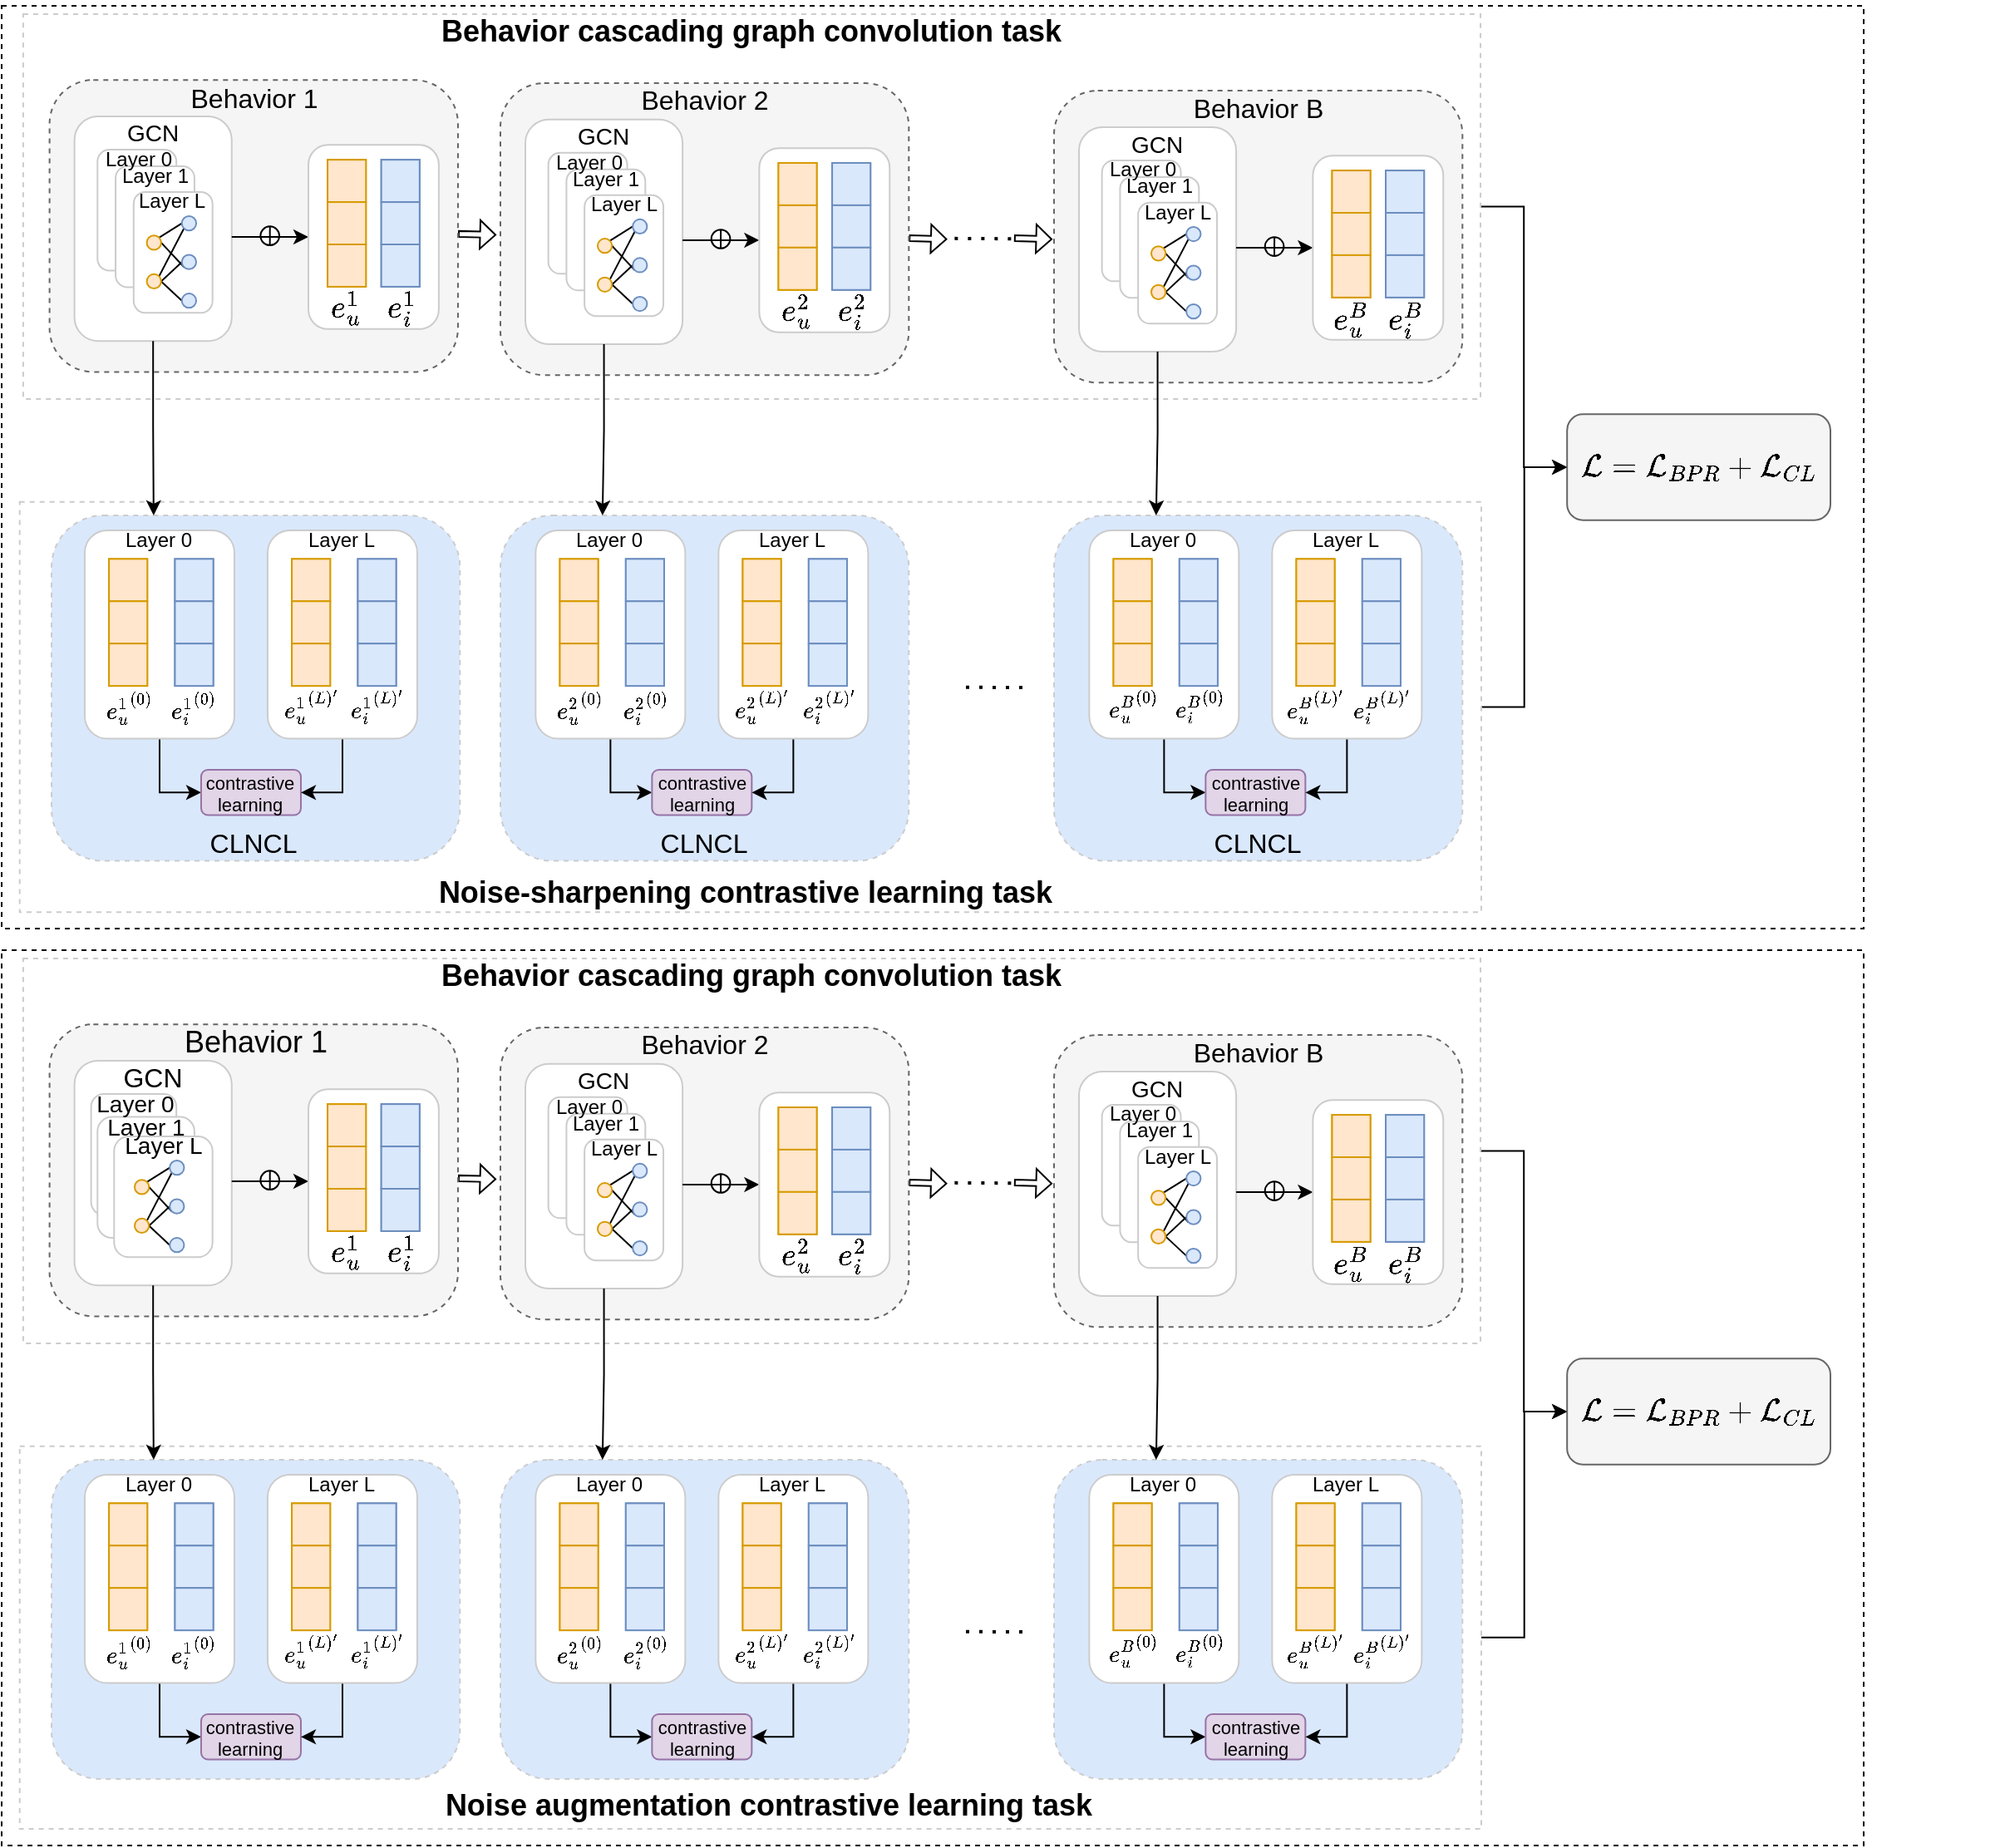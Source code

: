 <mxfile version="24.7.16">
  <diagram name="第 1 页" id="Skv8fpGebTwqSzIPjtRS">
    <mxGraphModel dx="1044" dy="570" grid="1" gridSize="10" guides="1" tooltips="1" connect="1" arrows="1" fold="1" page="1" pageScale="1" pageWidth="1180" pageHeight="563" math="1" shadow="0">
      <root>
        <mxCell id="0" />
        <mxCell id="1" parent="0" />
        <mxCell id="ADFXNQ-k6m2LrOCVavEQ-91" value="" style="rounded=0;whiteSpace=wrap;html=1;dashed=1;" parent="1" vertex="1">
          <mxGeometry x="10" y="3.5" width="1120" height="555" as="geometry" />
        </mxCell>
        <mxCell id="wrFZd82m7ZlRx0uGTqlU-270" style="edgeStyle=orthogonalEdgeStyle;rounded=0;orthogonalLoop=1;jettySize=auto;html=1;exitX=1;exitY=0.5;exitDx=0;exitDy=0;entryX=0;entryY=0.5;entryDx=0;entryDy=0;" parent="1" source="wrFZd82m7ZlRx0uGTqlU-268" target="wrFZd82m7ZlRx0uGTqlU-181" edge="1">
          <mxGeometry relative="1" as="geometry" />
        </mxCell>
        <mxCell id="wrFZd82m7ZlRx0uGTqlU-268" value="" style="rounded=0;whiteSpace=wrap;html=1;strokeColor=#CCCCCC;dashed=1;" parent="1" vertex="1">
          <mxGeometry x="20.85" y="301.86" width="879.15" height="246.82" as="geometry" />
        </mxCell>
        <mxCell id="wrFZd82m7ZlRx0uGTqlU-216" value="" style="rounded=1;whiteSpace=wrap;html=1;fillColor=#dae8fc;strokeColor=#CCCCCC;dashed=1;" parent="1" vertex="1">
          <mxGeometry x="40" y="310" width="245.665" height="207.77" as="geometry" />
        </mxCell>
        <mxCell id="wrFZd82m7ZlRx0uGTqlU-181" value="&lt;span style=&quot;color: rgb(0, 0, 0);&quot;&gt;&lt;font style=&quot;font-size: 16px;&quot;&gt;\(\mathcal{L}=\mathcal{L}_{BPR}+\mathcal{L}_{CL}\)&lt;/font&gt;&lt;/span&gt;" style="rounded=1;whiteSpace=wrap;html=1;fillColor=#f5f5f5;fontColor=#333333;strokeColor=#666666;" parent="1" vertex="1">
          <mxGeometry x="951.6" y="249.18" width="158.4" height="63.64" as="geometry" />
        </mxCell>
        <mxCell id="wrFZd82m7ZlRx0uGTqlU-185" style="edgeStyle=orthogonalEdgeStyle;rounded=0;orthogonalLoop=1;jettySize=auto;html=1;exitX=1;exitY=0.5;exitDx=0;exitDy=0;entryX=0;entryY=0.5;entryDx=0;entryDy=0;" parent="1" source="wrFZd82m7ZlRx0uGTqlU-178" target="wrFZd82m7ZlRx0uGTqlU-181" edge="1">
          <mxGeometry relative="1" as="geometry" />
        </mxCell>
        <mxCell id="wrFZd82m7ZlRx0uGTqlU-178" value="" style="rounded=0;whiteSpace=wrap;html=1;strokeColor=#CCCCCC;dashed=1;" parent="1" vertex="1">
          <mxGeometry x="22.97" y="8.46" width="876.55" height="231.54" as="geometry" />
        </mxCell>
        <mxCell id="wrFZd82m7ZlRx0uGTqlU-131" value="" style="shape=flexArrow;endArrow=classic;html=1;rounded=0;endWidth=12.637;endSize=2.755;width=3.519;" parent="1" edge="1">
          <mxGeometry width="50" height="50" relative="1" as="geometry">
            <mxPoint x="284.473" y="140.69" as="sourcePoint" />
            <mxPoint x="307.54" y="141.301" as="targetPoint" />
          </mxGeometry>
        </mxCell>
        <mxCell id="wrFZd82m7ZlRx0uGTqlU-134" value="" style="group" parent="1" vertex="1" connectable="0">
          <mxGeometry x="38.808" y="48.091" width="245.665" height="190.909" as="geometry" />
        </mxCell>
        <mxCell id="wrFZd82m7ZlRx0uGTqlU-90" value="" style="rounded=1;whiteSpace=wrap;html=1;dashed=1;strokeColor=#666666;fillColor=#f5f5f5;fontColor=#333333;" parent="wrFZd82m7ZlRx0uGTqlU-134" vertex="1">
          <mxGeometry width="245.665" height="175.636" as="geometry" />
        </mxCell>
        <mxCell id="wrFZd82m7ZlRx0uGTqlU-48" value="" style="group" parent="wrFZd82m7ZlRx0uGTqlU-134" vertex="1" connectable="0">
          <mxGeometry x="14.994" y="10.182" width="219.137" height="180.727" as="geometry" />
        </mxCell>
        <mxCell id="wrFZd82m7ZlRx0uGTqlU-132" value="&lt;font style=&quot;font-size: 16px;&quot;&gt;Behavior 1&lt;/font&gt;" style="text;html=1;align=center;verticalAlign=middle;whiteSpace=wrap;rounded=0;fontSize=10;" parent="wrFZd82m7ZlRx0uGTqlU-48" vertex="1">
          <mxGeometry x="66.196" y="-11.182" width="84.13" height="22.91" as="geometry" />
        </mxCell>
        <mxCell id="L-R39DA58GsVGIzYsclh-1" value="" style="group" parent="wrFZd82m7ZlRx0uGTqlU-48" vertex="1" connectable="0">
          <mxGeometry y="11.73" width="94.58" height="145.091" as="geometry" />
        </mxCell>
        <mxCell id="wrFZd82m7ZlRx0uGTqlU-47" value="" style="rounded=1;whiteSpace=wrap;html=1;strokeColor=#CCCCCC;" parent="L-R39DA58GsVGIzYsclh-1" vertex="1">
          <mxGeometry width="94.58" height="135.09" as="geometry" />
        </mxCell>
        <mxCell id="wrFZd82m7ZlRx0uGTqlU-42" value="" style="rounded=1;whiteSpace=wrap;html=1;strokeColor=#CCCCCC;" parent="L-R39DA58GsVGIzYsclh-1" vertex="1">
          <mxGeometry x="13.84" y="19.998" width="47.452" height="72.727" as="geometry" />
        </mxCell>
        <mxCell id="wrFZd82m7ZlRx0uGTqlU-44" value="" style="group" parent="L-R39DA58GsVGIzYsclh-1" vertex="1" connectable="0">
          <mxGeometry x="13.84" y="7.818" width="69.201" height="101.818" as="geometry" />
        </mxCell>
        <mxCell id="wrFZd82m7ZlRx0uGTqlU-40" value="" style="rounded=1;whiteSpace=wrap;html=1;strokeColor=#CCCCCC;" parent="wrFZd82m7ZlRx0uGTqlU-44" vertex="1">
          <mxGeometry x="10.877" y="22.175" width="47.452" height="72.727" as="geometry" />
        </mxCell>
        <mxCell id="wrFZd82m7ZlRx0uGTqlU-33" value="" style="rounded=1;whiteSpace=wrap;html=1;strokeColor=#CCCCCC;" parent="wrFZd82m7ZlRx0uGTqlU-44" vertex="1">
          <mxGeometry x="21.749" y="37.631" width="47.452" height="72.727" as="geometry" />
        </mxCell>
        <mxCell id="wrFZd82m7ZlRx0uGTqlU-34" value="&lt;font style=&quot;font-size: 12px;&quot;&gt;Layer L&lt;/font&gt;" style="text;html=1;align=center;verticalAlign=middle;whiteSpace=wrap;rounded=0;fontSize=6;" parent="wrFZd82m7ZlRx0uGTqlU-44" vertex="1">
          <mxGeometry x="21.749" y="37.631" width="47.452" height="11.636" as="geometry" />
        </mxCell>
        <mxCell id="wrFZd82m7ZlRx0uGTqlU-39" value="" style="group" parent="wrFZd82m7ZlRx0uGTqlU-44" vertex="1" connectable="0">
          <mxGeometry x="29.658" y="52.176" width="31.635" height="58.182" as="geometry" />
        </mxCell>
        <mxCell id="wrFZd82m7ZlRx0uGTqlU-28" style="rounded=0;orthogonalLoop=1;jettySize=auto;html=1;exitX=1;exitY=0;exitDx=0;exitDy=0;entryX=0;entryY=0.5;entryDx=0;entryDy=0;curved=0;endArrow=none;endFill=0;" parent="wrFZd82m7ZlRx0uGTqlU-39" source="wrFZd82m7ZlRx0uGTqlU-23" target="wrFZd82m7ZlRx0uGTqlU-25" edge="1">
          <mxGeometry relative="1" as="geometry" />
        </mxCell>
        <mxCell id="wrFZd82m7ZlRx0uGTqlU-29" style="rounded=0;orthogonalLoop=1;jettySize=auto;html=1;exitX=1;exitY=0.5;exitDx=0;exitDy=0;entryX=0;entryY=1;entryDx=0;entryDy=0;endArrow=none;endFill=0;" parent="wrFZd82m7ZlRx0uGTqlU-39" source="wrFZd82m7ZlRx0uGTqlU-23" target="wrFZd82m7ZlRx0uGTqlU-26" edge="1">
          <mxGeometry relative="1" as="geometry" />
        </mxCell>
        <mxCell id="wrFZd82m7ZlRx0uGTqlU-23" value="" style="ellipse;whiteSpace=wrap;html=1;aspect=fixed;fillColor=#ffe6cc;strokeColor=#d79b00;" parent="wrFZd82m7ZlRx0uGTqlU-39" vertex="1">
          <mxGeometry y="11.636" width="8.633" height="8.633" as="geometry" />
        </mxCell>
        <mxCell id="wrFZd82m7ZlRx0uGTqlU-30" style="rounded=0;orthogonalLoop=1;jettySize=auto;html=1;exitX=1;exitY=0;exitDx=0;exitDy=0;entryX=0;entryY=1;entryDx=0;entryDy=0;endArrow=none;endFill=0;" parent="wrFZd82m7ZlRx0uGTqlU-39" source="wrFZd82m7ZlRx0uGTqlU-24" target="wrFZd82m7ZlRx0uGTqlU-25" edge="1">
          <mxGeometry relative="1" as="geometry" />
        </mxCell>
        <mxCell id="wrFZd82m7ZlRx0uGTqlU-31" style="rounded=0;orthogonalLoop=1;jettySize=auto;html=1;exitX=1;exitY=0.5;exitDx=0;exitDy=0;entryX=0;entryY=0.5;entryDx=0;entryDy=0;endArrow=none;endFill=0;" parent="wrFZd82m7ZlRx0uGTqlU-39" source="wrFZd82m7ZlRx0uGTqlU-24" target="wrFZd82m7ZlRx0uGTqlU-26" edge="1">
          <mxGeometry relative="1" as="geometry" />
        </mxCell>
        <mxCell id="wrFZd82m7ZlRx0uGTqlU-32" style="rounded=0;orthogonalLoop=1;jettySize=auto;html=1;exitX=1;exitY=0.5;exitDx=0;exitDy=0;entryX=0;entryY=0.5;entryDx=0;entryDy=0;endArrow=none;endFill=0;" parent="wrFZd82m7ZlRx0uGTqlU-39" source="wrFZd82m7ZlRx0uGTqlU-24" target="wrFZd82m7ZlRx0uGTqlU-27" edge="1">
          <mxGeometry relative="1" as="geometry" />
        </mxCell>
        <mxCell id="wrFZd82m7ZlRx0uGTqlU-24" value="" style="ellipse;whiteSpace=wrap;html=1;aspect=fixed;fillColor=#ffe6cc;strokeColor=#d79b00;" parent="wrFZd82m7ZlRx0uGTqlU-39" vertex="1">
          <mxGeometry y="34.909" width="8.633" height="8.633" as="geometry" />
        </mxCell>
        <mxCell id="wrFZd82m7ZlRx0uGTqlU-25" value="" style="ellipse;whiteSpace=wrap;html=1;aspect=fixed;fillColor=#dae8fc;strokeColor=#6c8ebf;" parent="wrFZd82m7ZlRx0uGTqlU-39" vertex="1">
          <mxGeometry x="21.09" width="8.633" height="8.633" as="geometry" />
        </mxCell>
        <mxCell id="wrFZd82m7ZlRx0uGTqlU-26" value="" style="ellipse;whiteSpace=wrap;html=1;aspect=fixed;fillColor=#dae8fc;strokeColor=#6c8ebf;" parent="wrFZd82m7ZlRx0uGTqlU-39" vertex="1">
          <mxGeometry x="21.09" y="23.273" width="8.633" height="8.633" as="geometry" />
        </mxCell>
        <mxCell id="wrFZd82m7ZlRx0uGTqlU-27" value="" style="ellipse;whiteSpace=wrap;html=1;aspect=fixed;fillColor=#dae8fc;strokeColor=#6c8ebf;" parent="wrFZd82m7ZlRx0uGTqlU-39" vertex="1">
          <mxGeometry x="21.09" y="46.545" width="8.633" height="8.633" as="geometry" />
        </mxCell>
        <mxCell id="wrFZd82m7ZlRx0uGTqlU-41" value="&lt;font style=&quot;font-size: 12px;&quot;&gt;Layer 1&lt;/font&gt;" style="text;html=1;align=center;verticalAlign=middle;whiteSpace=wrap;rounded=0;fontSize=6;" parent="wrFZd82m7ZlRx0uGTqlU-44" vertex="1">
          <mxGeometry x="10.877" y="22.175" width="47.452" height="11.636" as="geometry" />
        </mxCell>
        <mxCell id="wrFZd82m7ZlRx0uGTqlU-43" value="&lt;font style=&quot;font-size: 12px;&quot;&gt;Layer 0&lt;/font&gt;" style="text;html=1;align=center;verticalAlign=middle;whiteSpace=wrap;rounded=0;fontSize=6;" parent="L-R39DA58GsVGIzYsclh-1" vertex="1">
          <mxGeometry x="15.422" y="19.998" width="47.452" height="11.636" as="geometry" />
        </mxCell>
        <mxCell id="wrFZd82m7ZlRx0uGTqlU-45" value="&lt;font style=&quot;font-size: 14px;&quot;&gt;GCN&lt;/font&gt;" style="text;html=1;align=center;verticalAlign=middle;whiteSpace=wrap;rounded=0;" parent="L-R39DA58GsVGIzYsclh-1" vertex="1">
          <mxGeometry x="25.308" y="-2.454" width="43.966" height="25.455" as="geometry" />
        </mxCell>
        <mxCell id="wrFZd82m7ZlRx0uGTqlU-57" value="" style="group" parent="wrFZd82m7ZlRx0uGTqlU-48" vertex="1" connectable="0">
          <mxGeometry x="94.575" y="77.912" width="46.134" height="12.727" as="geometry" />
        </mxCell>
        <mxCell id="wrFZd82m7ZlRx0uGTqlU-54" value="" style="ellipse;whiteSpace=wrap;html=1;aspect=fixed;" parent="wrFZd82m7ZlRx0uGTqlU-57" vertex="1">
          <mxGeometry x="17.3" width="11.331" height="11.331" as="geometry" />
        </mxCell>
        <mxCell id="wrFZd82m7ZlRx0uGTqlU-55" value="" style="endArrow=classic;html=1;rounded=0;" parent="wrFZd82m7ZlRx0uGTqlU-57" edge="1">
          <mxGeometry width="50" height="50" relative="1" as="geometry">
            <mxPoint y="6.364" as="sourcePoint" />
            <mxPoint x="46.134" y="6.364" as="targetPoint" />
          </mxGeometry>
        </mxCell>
        <mxCell id="wrFZd82m7ZlRx0uGTqlU-56" value="" style="endArrow=none;html=1;rounded=0;exitX=0.5;exitY=1;exitDx=0;exitDy=0;" parent="wrFZd82m7ZlRx0uGTqlU-57" source="wrFZd82m7ZlRx0uGTqlU-54" edge="1">
          <mxGeometry width="50" height="50" relative="1" as="geometry">
            <mxPoint x="22.986" y="6.364" as="sourcePoint" />
            <mxPoint x="22.986" as="targetPoint" />
          </mxGeometry>
        </mxCell>
        <mxCell id="wrFZd82m7ZlRx0uGTqlU-87" value="" style="rounded=1;whiteSpace=wrap;html=1;strokeColor=#CCCCCC;" parent="wrFZd82m7ZlRx0uGTqlU-48" vertex="1">
          <mxGeometry x="140.709" y="28.912" width="78.428" height="110.727" as="geometry" />
        </mxCell>
        <mxCell id="wrFZd82m7ZlRx0uGTqlU-58" value="" style="group;fillColor=#ffe6cc;strokeColor=#d79b00;" parent="wrFZd82m7ZlRx0uGTqlU-48" vertex="1" connectable="0">
          <mxGeometry x="152.243" y="37.821" width="23.067" height="76.364" as="geometry" />
        </mxCell>
        <mxCell id="wrFZd82m7ZlRx0uGTqlU-59" value="" style="rounded=0;whiteSpace=wrap;html=1;fillColor=#ffe6cc;strokeColor=#d79b00;" parent="wrFZd82m7ZlRx0uGTqlU-58" vertex="1">
          <mxGeometry width="23.067" height="25.455" as="geometry" />
        </mxCell>
        <mxCell id="wrFZd82m7ZlRx0uGTqlU-60" value="" style="rounded=0;whiteSpace=wrap;html=1;fillColor=#ffe6cc;strokeColor=#d79b00;" parent="wrFZd82m7ZlRx0uGTqlU-58" vertex="1">
          <mxGeometry y="25.455" width="23.067" height="25.455" as="geometry" />
        </mxCell>
        <mxCell id="wrFZd82m7ZlRx0uGTqlU-61" value="" style="rounded=0;whiteSpace=wrap;html=1;fillColor=#ffe6cc;strokeColor=#d79b00;" parent="wrFZd82m7ZlRx0uGTqlU-58" vertex="1">
          <mxGeometry y="50.909" width="23.067" height="25.455" as="geometry" />
        </mxCell>
        <mxCell id="wrFZd82m7ZlRx0uGTqlU-62" value="" style="group;fillColor=#dae8fc;strokeColor=#6c8ebf;" parent="wrFZd82m7ZlRx0uGTqlU-48" vertex="1" connectable="0">
          <mxGeometry x="184.537" y="37.821" width="23.067" height="76.364" as="geometry" />
        </mxCell>
        <mxCell id="wrFZd82m7ZlRx0uGTqlU-63" value="" style="rounded=0;whiteSpace=wrap;html=1;fillColor=#dae8fc;strokeColor=#6c8ebf;" parent="wrFZd82m7ZlRx0uGTqlU-62" vertex="1">
          <mxGeometry width="23.067" height="25.455" as="geometry" />
        </mxCell>
        <mxCell id="wrFZd82m7ZlRx0uGTqlU-64" value="" style="rounded=0;whiteSpace=wrap;html=1;fillColor=#dae8fc;strokeColor=#6c8ebf;" parent="wrFZd82m7ZlRx0uGTqlU-62" vertex="1">
          <mxGeometry y="25.455" width="23.067" height="25.455" as="geometry" />
        </mxCell>
        <mxCell id="wrFZd82m7ZlRx0uGTqlU-65" value="" style="rounded=0;whiteSpace=wrap;html=1;fillColor=#dae8fc;strokeColor=#6c8ebf;" parent="wrFZd82m7ZlRx0uGTqlU-62" vertex="1">
          <mxGeometry y="50.909" width="23.067" height="25.455" as="geometry" />
        </mxCell>
        <mxCell id="wrFZd82m7ZlRx0uGTqlU-89" value="&lt;font style=&quot;font-size: 16px;&quot;&gt;\(e_i^1\)&lt;/font&gt;" style="text;html=1;align=center;verticalAlign=middle;whiteSpace=wrap;rounded=0;" parent="wrFZd82m7ZlRx0uGTqlU-48" vertex="1">
          <mxGeometry x="178.77" y="114.185" width="34.601" height="25.455" as="geometry" />
        </mxCell>
        <mxCell id="wrFZd82m7ZlRx0uGTqlU-88" value="&lt;font style=&quot;font-size: 16px;&quot;&gt;\(e_u^1\)&lt;/font&gt;" style="text;html=1;align=center;verticalAlign=middle;whiteSpace=wrap;rounded=0;" parent="wrFZd82m7ZlRx0uGTqlU-48" vertex="1">
          <mxGeometry x="146.476" y="114.185" width="34.601" height="25.455" as="geometry" />
        </mxCell>
        <mxCell id="wrFZd82m7ZlRx0uGTqlU-175" value="" style="shape=flexArrow;endArrow=classic;html=1;rounded=0;endWidth=12.637;endSize=2.755;width=3.519;" parent="1" edge="1">
          <mxGeometry width="50" height="50" relative="1" as="geometry">
            <mxPoint x="555.664" y="143.24" as="sourcePoint" />
            <mxPoint x="578.732" y="143.851" as="targetPoint" />
          </mxGeometry>
        </mxCell>
        <mxCell id="wrFZd82m7ZlRx0uGTqlU-176" value="" style="endArrow=none;dashed=1;html=1;dashPattern=1 3;strokeWidth=2;rounded=0;" parent="1" edge="1">
          <mxGeometry width="50" height="50" relative="1" as="geometry">
            <mxPoint x="583.192" y="143.43" as="sourcePoint" />
            <mxPoint x="617.792" y="143.608" as="targetPoint" />
          </mxGeometry>
        </mxCell>
        <mxCell id="wrFZd82m7ZlRx0uGTqlU-177" value="" style="shape=flexArrow;endArrow=classic;html=1;rounded=0;endWidth=12.637;endSize=2.755;width=3.519;" parent="1" edge="1">
          <mxGeometry width="50" height="50" relative="1" as="geometry">
            <mxPoint x="618.946" y="143.24" as="sourcePoint" />
            <mxPoint x="642.013" y="143.851" as="targetPoint" />
          </mxGeometry>
        </mxCell>
        <mxCell id="wrFZd82m7ZlRx0uGTqlU-267" value="&lt;font style=&quot;font-size: 18px;&quot;&gt;Behavior cascading graph convolution task&lt;/font&gt;" style="text;html=1;align=center;verticalAlign=middle;whiteSpace=wrap;rounded=0;fontStyle=1;fontSize=15;" parent="1" vertex="1">
          <mxGeometry x="252.49" width="417.51" height="38.18" as="geometry" />
        </mxCell>
        <mxCell id="wrFZd82m7ZlRx0uGTqlU-269" value="&lt;font style=&quot;font-size: 18px;&quot;&gt;Noise-sharpening contrastive learning task&lt;/font&gt;" style="text;html=1;align=center;verticalAlign=middle;whiteSpace=wrap;rounded=0;fontStyle=1;fontSize=15;" parent="1" vertex="1">
          <mxGeometry x="262.91" y="517.77" width="389.13" height="38.18" as="geometry" />
        </mxCell>
        <mxCell id="Na07OjZ7y4RGa-TnaFbp-10" value="" style="endArrow=none;dashed=1;html=1;dashPattern=1 3;strokeWidth=2;rounded=0;" parent="1" edge="1">
          <mxGeometry width="50" height="50" relative="1" as="geometry">
            <mxPoint x="590.002" y="413.38" as="sourcePoint" />
            <mxPoint x="624.602" y="413.558" as="targetPoint" />
          </mxGeometry>
        </mxCell>
        <mxCell id="ADFXNQ-k6m2LrOCVavEQ-92" value="" style="group" parent="1" vertex="1" connectable="0">
          <mxGeometry x="309.998" y="50.001" width="245.665" height="190.909" as="geometry" />
        </mxCell>
        <mxCell id="ADFXNQ-k6m2LrOCVavEQ-93" value="" style="rounded=1;whiteSpace=wrap;html=1;dashed=1;strokeColor=#666666;fillColor=#f5f5f5;fontColor=#333333;" parent="ADFXNQ-k6m2LrOCVavEQ-92" vertex="1">
          <mxGeometry width="245.665" height="175.636" as="geometry" />
        </mxCell>
        <mxCell id="ADFXNQ-k6m2LrOCVavEQ-94" value="" style="group" parent="ADFXNQ-k6m2LrOCVavEQ-92" vertex="1" connectable="0">
          <mxGeometry x="14.994" y="10.182" width="219.137" height="180.727" as="geometry" />
        </mxCell>
        <mxCell id="ADFXNQ-k6m2LrOCVavEQ-95" value="&lt;font style=&quot;font-size: 16px;&quot;&gt;Behavior 2&lt;/font&gt;" style="text;html=1;align=center;verticalAlign=middle;whiteSpace=wrap;rounded=0;fontSize=10;" parent="ADFXNQ-k6m2LrOCVavEQ-94" vertex="1">
          <mxGeometry x="66.196" y="-11.182" width="84.13" height="22.91" as="geometry" />
        </mxCell>
        <mxCell id="ADFXNQ-k6m2LrOCVavEQ-96" value="" style="group" parent="ADFXNQ-k6m2LrOCVavEQ-94" vertex="1" connectable="0">
          <mxGeometry y="11.73" width="94.58" height="145.091" as="geometry" />
        </mxCell>
        <mxCell id="ADFXNQ-k6m2LrOCVavEQ-97" value="" style="rounded=1;whiteSpace=wrap;html=1;strokeColor=#CCCCCC;" parent="ADFXNQ-k6m2LrOCVavEQ-96" vertex="1">
          <mxGeometry width="94.58" height="135.09" as="geometry" />
        </mxCell>
        <mxCell id="ADFXNQ-k6m2LrOCVavEQ-98" value="" style="rounded=1;whiteSpace=wrap;html=1;strokeColor=#CCCCCC;" parent="ADFXNQ-k6m2LrOCVavEQ-96" vertex="1">
          <mxGeometry x="13.84" y="19.998" width="47.452" height="72.727" as="geometry" />
        </mxCell>
        <mxCell id="ADFXNQ-k6m2LrOCVavEQ-99" value="" style="group" parent="ADFXNQ-k6m2LrOCVavEQ-96" vertex="1" connectable="0">
          <mxGeometry x="13.84" y="7.818" width="69.201" height="101.818" as="geometry" />
        </mxCell>
        <mxCell id="ADFXNQ-k6m2LrOCVavEQ-100" value="" style="rounded=1;whiteSpace=wrap;html=1;strokeColor=#CCCCCC;" parent="ADFXNQ-k6m2LrOCVavEQ-99" vertex="1">
          <mxGeometry x="10.877" y="22.175" width="47.452" height="72.727" as="geometry" />
        </mxCell>
        <mxCell id="ADFXNQ-k6m2LrOCVavEQ-101" value="" style="rounded=1;whiteSpace=wrap;html=1;strokeColor=#CCCCCC;" parent="ADFXNQ-k6m2LrOCVavEQ-99" vertex="1">
          <mxGeometry x="21.749" y="37.631" width="47.452" height="72.727" as="geometry" />
        </mxCell>
        <mxCell id="ADFXNQ-k6m2LrOCVavEQ-102" value="&lt;font style=&quot;font-size: 12px;&quot;&gt;Layer L&lt;/font&gt;" style="text;html=1;align=center;verticalAlign=middle;whiteSpace=wrap;rounded=0;fontSize=6;" parent="ADFXNQ-k6m2LrOCVavEQ-99" vertex="1">
          <mxGeometry x="21.749" y="37.631" width="47.452" height="11.636" as="geometry" />
        </mxCell>
        <mxCell id="ADFXNQ-k6m2LrOCVavEQ-103" value="" style="group" parent="ADFXNQ-k6m2LrOCVavEQ-99" vertex="1" connectable="0">
          <mxGeometry x="29.658" y="52.176" width="31.635" height="58.182" as="geometry" />
        </mxCell>
        <mxCell id="ADFXNQ-k6m2LrOCVavEQ-104" style="rounded=0;orthogonalLoop=1;jettySize=auto;html=1;exitX=1;exitY=0;exitDx=0;exitDy=0;entryX=0;entryY=0.5;entryDx=0;entryDy=0;curved=0;endArrow=none;endFill=0;" parent="ADFXNQ-k6m2LrOCVavEQ-103" source="ADFXNQ-k6m2LrOCVavEQ-106" target="ADFXNQ-k6m2LrOCVavEQ-111" edge="1">
          <mxGeometry relative="1" as="geometry" />
        </mxCell>
        <mxCell id="ADFXNQ-k6m2LrOCVavEQ-105" style="rounded=0;orthogonalLoop=1;jettySize=auto;html=1;exitX=1;exitY=0.5;exitDx=0;exitDy=0;entryX=0;entryY=1;entryDx=0;entryDy=0;endArrow=none;endFill=0;" parent="ADFXNQ-k6m2LrOCVavEQ-103" source="ADFXNQ-k6m2LrOCVavEQ-106" target="ADFXNQ-k6m2LrOCVavEQ-112" edge="1">
          <mxGeometry relative="1" as="geometry" />
        </mxCell>
        <mxCell id="ADFXNQ-k6m2LrOCVavEQ-106" value="" style="ellipse;whiteSpace=wrap;html=1;aspect=fixed;fillColor=#ffe6cc;strokeColor=#d79b00;" parent="ADFXNQ-k6m2LrOCVavEQ-103" vertex="1">
          <mxGeometry y="11.636" width="8.633" height="8.633" as="geometry" />
        </mxCell>
        <mxCell id="ADFXNQ-k6m2LrOCVavEQ-107" style="rounded=0;orthogonalLoop=1;jettySize=auto;html=1;exitX=1;exitY=0;exitDx=0;exitDy=0;entryX=0;entryY=1;entryDx=0;entryDy=0;endArrow=none;endFill=0;" parent="ADFXNQ-k6m2LrOCVavEQ-103" source="ADFXNQ-k6m2LrOCVavEQ-110" target="ADFXNQ-k6m2LrOCVavEQ-111" edge="1">
          <mxGeometry relative="1" as="geometry" />
        </mxCell>
        <mxCell id="ADFXNQ-k6m2LrOCVavEQ-108" style="rounded=0;orthogonalLoop=1;jettySize=auto;html=1;exitX=1;exitY=0.5;exitDx=0;exitDy=0;entryX=0;entryY=0.5;entryDx=0;entryDy=0;endArrow=none;endFill=0;" parent="ADFXNQ-k6m2LrOCVavEQ-103" source="ADFXNQ-k6m2LrOCVavEQ-110" target="ADFXNQ-k6m2LrOCVavEQ-112" edge="1">
          <mxGeometry relative="1" as="geometry" />
        </mxCell>
        <mxCell id="ADFXNQ-k6m2LrOCVavEQ-109" style="rounded=0;orthogonalLoop=1;jettySize=auto;html=1;exitX=1;exitY=0.5;exitDx=0;exitDy=0;entryX=0;entryY=0.5;entryDx=0;entryDy=0;endArrow=none;endFill=0;" parent="ADFXNQ-k6m2LrOCVavEQ-103" source="ADFXNQ-k6m2LrOCVavEQ-110" target="ADFXNQ-k6m2LrOCVavEQ-113" edge="1">
          <mxGeometry relative="1" as="geometry" />
        </mxCell>
        <mxCell id="ADFXNQ-k6m2LrOCVavEQ-110" value="" style="ellipse;whiteSpace=wrap;html=1;aspect=fixed;fillColor=#ffe6cc;strokeColor=#d79b00;" parent="ADFXNQ-k6m2LrOCVavEQ-103" vertex="1">
          <mxGeometry y="34.909" width="8.633" height="8.633" as="geometry" />
        </mxCell>
        <mxCell id="ADFXNQ-k6m2LrOCVavEQ-111" value="" style="ellipse;whiteSpace=wrap;html=1;aspect=fixed;fillColor=#dae8fc;strokeColor=#6c8ebf;" parent="ADFXNQ-k6m2LrOCVavEQ-103" vertex="1">
          <mxGeometry x="21.09" width="8.633" height="8.633" as="geometry" />
        </mxCell>
        <mxCell id="ADFXNQ-k6m2LrOCVavEQ-112" value="" style="ellipse;whiteSpace=wrap;html=1;aspect=fixed;fillColor=#dae8fc;strokeColor=#6c8ebf;" parent="ADFXNQ-k6m2LrOCVavEQ-103" vertex="1">
          <mxGeometry x="21.09" y="23.273" width="8.633" height="8.633" as="geometry" />
        </mxCell>
        <mxCell id="ADFXNQ-k6m2LrOCVavEQ-113" value="" style="ellipse;whiteSpace=wrap;html=1;aspect=fixed;fillColor=#dae8fc;strokeColor=#6c8ebf;" parent="ADFXNQ-k6m2LrOCVavEQ-103" vertex="1">
          <mxGeometry x="21.09" y="46.545" width="8.633" height="8.633" as="geometry" />
        </mxCell>
        <mxCell id="ADFXNQ-k6m2LrOCVavEQ-114" value="&lt;font style=&quot;font-size: 12px;&quot;&gt;Layer 1&lt;/font&gt;" style="text;html=1;align=center;verticalAlign=middle;whiteSpace=wrap;rounded=0;fontSize=6;" parent="ADFXNQ-k6m2LrOCVavEQ-99" vertex="1">
          <mxGeometry x="10.877" y="22.175" width="47.452" height="11.636" as="geometry" />
        </mxCell>
        <mxCell id="ADFXNQ-k6m2LrOCVavEQ-115" value="&lt;font style=&quot;font-size: 12px;&quot;&gt;Layer 0&lt;/font&gt;" style="text;html=1;align=center;verticalAlign=middle;whiteSpace=wrap;rounded=0;fontSize=6;" parent="ADFXNQ-k6m2LrOCVavEQ-96" vertex="1">
          <mxGeometry x="15.422" y="19.998" width="47.452" height="11.636" as="geometry" />
        </mxCell>
        <mxCell id="ADFXNQ-k6m2LrOCVavEQ-116" value="&lt;font style=&quot;font-size: 14px;&quot;&gt;GCN&lt;/font&gt;" style="text;html=1;align=center;verticalAlign=middle;whiteSpace=wrap;rounded=0;" parent="ADFXNQ-k6m2LrOCVavEQ-96" vertex="1">
          <mxGeometry x="25.308" y="-2.454" width="43.966" height="25.455" as="geometry" />
        </mxCell>
        <mxCell id="ADFXNQ-k6m2LrOCVavEQ-117" value="" style="group" parent="ADFXNQ-k6m2LrOCVavEQ-94" vertex="1" connectable="0">
          <mxGeometry x="94.575" y="77.912" width="46.134" height="12.727" as="geometry" />
        </mxCell>
        <mxCell id="ADFXNQ-k6m2LrOCVavEQ-118" value="" style="ellipse;whiteSpace=wrap;html=1;aspect=fixed;" parent="ADFXNQ-k6m2LrOCVavEQ-117" vertex="1">
          <mxGeometry x="17.3" width="11.331" height="11.331" as="geometry" />
        </mxCell>
        <mxCell id="ADFXNQ-k6m2LrOCVavEQ-119" value="" style="endArrow=classic;html=1;rounded=0;" parent="ADFXNQ-k6m2LrOCVavEQ-117" edge="1">
          <mxGeometry width="50" height="50" relative="1" as="geometry">
            <mxPoint y="6.364" as="sourcePoint" />
            <mxPoint x="46.134" y="6.364" as="targetPoint" />
          </mxGeometry>
        </mxCell>
        <mxCell id="ADFXNQ-k6m2LrOCVavEQ-120" value="" style="endArrow=none;html=1;rounded=0;exitX=0.5;exitY=1;exitDx=0;exitDy=0;" parent="ADFXNQ-k6m2LrOCVavEQ-117" source="ADFXNQ-k6m2LrOCVavEQ-118" edge="1">
          <mxGeometry width="50" height="50" relative="1" as="geometry">
            <mxPoint x="22.986" y="6.364" as="sourcePoint" />
            <mxPoint x="22.986" as="targetPoint" />
          </mxGeometry>
        </mxCell>
        <mxCell id="ADFXNQ-k6m2LrOCVavEQ-121" value="" style="rounded=1;whiteSpace=wrap;html=1;strokeColor=#CCCCCC;" parent="ADFXNQ-k6m2LrOCVavEQ-94" vertex="1">
          <mxGeometry x="140.709" y="28.912" width="78.428" height="110.727" as="geometry" />
        </mxCell>
        <mxCell id="ADFXNQ-k6m2LrOCVavEQ-122" value="" style="group;fillColor=#ffe6cc;strokeColor=#d79b00;" parent="ADFXNQ-k6m2LrOCVavEQ-94" vertex="1" connectable="0">
          <mxGeometry x="152.243" y="37.821" width="23.067" height="76.364" as="geometry" />
        </mxCell>
        <mxCell id="ADFXNQ-k6m2LrOCVavEQ-123" value="" style="rounded=0;whiteSpace=wrap;html=1;fillColor=#ffe6cc;strokeColor=#d79b00;" parent="ADFXNQ-k6m2LrOCVavEQ-122" vertex="1">
          <mxGeometry width="23.067" height="25.455" as="geometry" />
        </mxCell>
        <mxCell id="ADFXNQ-k6m2LrOCVavEQ-124" value="" style="rounded=0;whiteSpace=wrap;html=1;fillColor=#ffe6cc;strokeColor=#d79b00;" parent="ADFXNQ-k6m2LrOCVavEQ-122" vertex="1">
          <mxGeometry y="25.455" width="23.067" height="25.455" as="geometry" />
        </mxCell>
        <mxCell id="ADFXNQ-k6m2LrOCVavEQ-125" value="" style="rounded=0;whiteSpace=wrap;html=1;fillColor=#ffe6cc;strokeColor=#d79b00;" parent="ADFXNQ-k6m2LrOCVavEQ-122" vertex="1">
          <mxGeometry y="50.909" width="23.067" height="25.455" as="geometry" />
        </mxCell>
        <mxCell id="ADFXNQ-k6m2LrOCVavEQ-126" value="" style="group;fillColor=#dae8fc;strokeColor=#6c8ebf;" parent="ADFXNQ-k6m2LrOCVavEQ-94" vertex="1" connectable="0">
          <mxGeometry x="184.537" y="37.821" width="23.067" height="76.364" as="geometry" />
        </mxCell>
        <mxCell id="ADFXNQ-k6m2LrOCVavEQ-127" value="" style="rounded=0;whiteSpace=wrap;html=1;fillColor=#dae8fc;strokeColor=#6c8ebf;" parent="ADFXNQ-k6m2LrOCVavEQ-126" vertex="1">
          <mxGeometry width="23.067" height="25.455" as="geometry" />
        </mxCell>
        <mxCell id="ADFXNQ-k6m2LrOCVavEQ-128" value="" style="rounded=0;whiteSpace=wrap;html=1;fillColor=#dae8fc;strokeColor=#6c8ebf;" parent="ADFXNQ-k6m2LrOCVavEQ-126" vertex="1">
          <mxGeometry y="25.455" width="23.067" height="25.455" as="geometry" />
        </mxCell>
        <mxCell id="ADFXNQ-k6m2LrOCVavEQ-129" value="" style="rounded=0;whiteSpace=wrap;html=1;fillColor=#dae8fc;strokeColor=#6c8ebf;" parent="ADFXNQ-k6m2LrOCVavEQ-126" vertex="1">
          <mxGeometry y="50.909" width="23.067" height="25.455" as="geometry" />
        </mxCell>
        <mxCell id="ADFXNQ-k6m2LrOCVavEQ-130" value="&lt;font style=&quot;font-size: 16px;&quot;&gt;\(e_i^2\)&lt;/font&gt;" style="text;html=1;align=center;verticalAlign=middle;whiteSpace=wrap;rounded=0;" parent="ADFXNQ-k6m2LrOCVavEQ-94" vertex="1">
          <mxGeometry x="178.77" y="114.185" width="34.601" height="25.455" as="geometry" />
        </mxCell>
        <mxCell id="ADFXNQ-k6m2LrOCVavEQ-131" value="&lt;font style=&quot;font-size: 16px;&quot;&gt;\(e_u^2\)&lt;/font&gt;" style="text;html=1;align=center;verticalAlign=middle;whiteSpace=wrap;rounded=0;" parent="ADFXNQ-k6m2LrOCVavEQ-94" vertex="1">
          <mxGeometry x="146.476" y="114.185" width="34.601" height="25.455" as="geometry" />
        </mxCell>
        <mxCell id="ADFXNQ-k6m2LrOCVavEQ-132" value="" style="group" parent="1" vertex="1" connectable="0">
          <mxGeometry x="642.998" y="54.551" width="245.665" height="190.909" as="geometry" />
        </mxCell>
        <mxCell id="ADFXNQ-k6m2LrOCVavEQ-133" value="" style="rounded=1;whiteSpace=wrap;html=1;dashed=1;strokeColor=#666666;fillColor=#f5f5f5;fontColor=#333333;" parent="ADFXNQ-k6m2LrOCVavEQ-132" vertex="1">
          <mxGeometry width="245.665" height="175.636" as="geometry" />
        </mxCell>
        <mxCell id="ADFXNQ-k6m2LrOCVavEQ-134" value="" style="group" parent="ADFXNQ-k6m2LrOCVavEQ-132" vertex="1" connectable="0">
          <mxGeometry x="14.994" y="10.182" width="219.137" height="180.727" as="geometry" />
        </mxCell>
        <mxCell id="ADFXNQ-k6m2LrOCVavEQ-135" value="&lt;font style=&quot;font-size: 16px;&quot;&gt;Behavior B&lt;/font&gt;" style="text;html=1;align=center;verticalAlign=middle;whiteSpace=wrap;rounded=0;fontSize=10;" parent="ADFXNQ-k6m2LrOCVavEQ-134" vertex="1">
          <mxGeometry x="66.196" y="-11.182" width="84.13" height="22.91" as="geometry" />
        </mxCell>
        <mxCell id="ADFXNQ-k6m2LrOCVavEQ-136" value="" style="group" parent="ADFXNQ-k6m2LrOCVavEQ-134" vertex="1" connectable="0">
          <mxGeometry y="11.73" width="94.58" height="145.091" as="geometry" />
        </mxCell>
        <mxCell id="ADFXNQ-k6m2LrOCVavEQ-137" value="" style="rounded=1;whiteSpace=wrap;html=1;strokeColor=#CCCCCC;" parent="ADFXNQ-k6m2LrOCVavEQ-136" vertex="1">
          <mxGeometry width="94.58" height="135.09" as="geometry" />
        </mxCell>
        <mxCell id="ADFXNQ-k6m2LrOCVavEQ-138" value="" style="rounded=1;whiteSpace=wrap;html=1;strokeColor=#CCCCCC;" parent="ADFXNQ-k6m2LrOCVavEQ-136" vertex="1">
          <mxGeometry x="13.84" y="19.998" width="47.452" height="72.727" as="geometry" />
        </mxCell>
        <mxCell id="ADFXNQ-k6m2LrOCVavEQ-139" value="" style="group" parent="ADFXNQ-k6m2LrOCVavEQ-136" vertex="1" connectable="0">
          <mxGeometry x="13.84" y="7.818" width="69.201" height="101.818" as="geometry" />
        </mxCell>
        <mxCell id="ADFXNQ-k6m2LrOCVavEQ-140" value="" style="rounded=1;whiteSpace=wrap;html=1;strokeColor=#CCCCCC;" parent="ADFXNQ-k6m2LrOCVavEQ-139" vertex="1">
          <mxGeometry x="10.877" y="22.175" width="47.452" height="72.727" as="geometry" />
        </mxCell>
        <mxCell id="ADFXNQ-k6m2LrOCVavEQ-141" value="" style="rounded=1;whiteSpace=wrap;html=1;strokeColor=#CCCCCC;" parent="ADFXNQ-k6m2LrOCVavEQ-139" vertex="1">
          <mxGeometry x="21.749" y="37.631" width="47.452" height="72.727" as="geometry" />
        </mxCell>
        <mxCell id="ADFXNQ-k6m2LrOCVavEQ-142" value="&lt;font style=&quot;font-size: 12px;&quot;&gt;Layer L&lt;/font&gt;" style="text;html=1;align=center;verticalAlign=middle;whiteSpace=wrap;rounded=0;fontSize=6;" parent="ADFXNQ-k6m2LrOCVavEQ-139" vertex="1">
          <mxGeometry x="21.749" y="37.631" width="47.452" height="11.636" as="geometry" />
        </mxCell>
        <mxCell id="ADFXNQ-k6m2LrOCVavEQ-143" value="" style="group" parent="ADFXNQ-k6m2LrOCVavEQ-139" vertex="1" connectable="0">
          <mxGeometry x="29.658" y="52.176" width="31.635" height="58.182" as="geometry" />
        </mxCell>
        <mxCell id="ADFXNQ-k6m2LrOCVavEQ-144" style="rounded=0;orthogonalLoop=1;jettySize=auto;html=1;exitX=1;exitY=0;exitDx=0;exitDy=0;entryX=0;entryY=0.5;entryDx=0;entryDy=0;curved=0;endArrow=none;endFill=0;" parent="ADFXNQ-k6m2LrOCVavEQ-143" source="ADFXNQ-k6m2LrOCVavEQ-146" target="ADFXNQ-k6m2LrOCVavEQ-151" edge="1">
          <mxGeometry relative="1" as="geometry" />
        </mxCell>
        <mxCell id="ADFXNQ-k6m2LrOCVavEQ-145" style="rounded=0;orthogonalLoop=1;jettySize=auto;html=1;exitX=1;exitY=0.5;exitDx=0;exitDy=0;entryX=0;entryY=1;entryDx=0;entryDy=0;endArrow=none;endFill=0;" parent="ADFXNQ-k6m2LrOCVavEQ-143" source="ADFXNQ-k6m2LrOCVavEQ-146" target="ADFXNQ-k6m2LrOCVavEQ-152" edge="1">
          <mxGeometry relative="1" as="geometry" />
        </mxCell>
        <mxCell id="ADFXNQ-k6m2LrOCVavEQ-146" value="" style="ellipse;whiteSpace=wrap;html=1;aspect=fixed;fillColor=#ffe6cc;strokeColor=#d79b00;" parent="ADFXNQ-k6m2LrOCVavEQ-143" vertex="1">
          <mxGeometry y="11.636" width="8.633" height="8.633" as="geometry" />
        </mxCell>
        <mxCell id="ADFXNQ-k6m2LrOCVavEQ-147" style="rounded=0;orthogonalLoop=1;jettySize=auto;html=1;exitX=1;exitY=0;exitDx=0;exitDy=0;entryX=0;entryY=1;entryDx=0;entryDy=0;endArrow=none;endFill=0;" parent="ADFXNQ-k6m2LrOCVavEQ-143" source="ADFXNQ-k6m2LrOCVavEQ-150" target="ADFXNQ-k6m2LrOCVavEQ-151" edge="1">
          <mxGeometry relative="1" as="geometry" />
        </mxCell>
        <mxCell id="ADFXNQ-k6m2LrOCVavEQ-148" style="rounded=0;orthogonalLoop=1;jettySize=auto;html=1;exitX=1;exitY=0.5;exitDx=0;exitDy=0;entryX=0;entryY=0.5;entryDx=0;entryDy=0;endArrow=none;endFill=0;" parent="ADFXNQ-k6m2LrOCVavEQ-143" source="ADFXNQ-k6m2LrOCVavEQ-150" target="ADFXNQ-k6m2LrOCVavEQ-152" edge="1">
          <mxGeometry relative="1" as="geometry" />
        </mxCell>
        <mxCell id="ADFXNQ-k6m2LrOCVavEQ-149" style="rounded=0;orthogonalLoop=1;jettySize=auto;html=1;exitX=1;exitY=0.5;exitDx=0;exitDy=0;entryX=0;entryY=0.5;entryDx=0;entryDy=0;endArrow=none;endFill=0;" parent="ADFXNQ-k6m2LrOCVavEQ-143" source="ADFXNQ-k6m2LrOCVavEQ-150" target="ADFXNQ-k6m2LrOCVavEQ-153" edge="1">
          <mxGeometry relative="1" as="geometry" />
        </mxCell>
        <mxCell id="ADFXNQ-k6m2LrOCVavEQ-150" value="" style="ellipse;whiteSpace=wrap;html=1;aspect=fixed;fillColor=#ffe6cc;strokeColor=#d79b00;" parent="ADFXNQ-k6m2LrOCVavEQ-143" vertex="1">
          <mxGeometry y="34.909" width="8.633" height="8.633" as="geometry" />
        </mxCell>
        <mxCell id="ADFXNQ-k6m2LrOCVavEQ-151" value="" style="ellipse;whiteSpace=wrap;html=1;aspect=fixed;fillColor=#dae8fc;strokeColor=#6c8ebf;" parent="ADFXNQ-k6m2LrOCVavEQ-143" vertex="1">
          <mxGeometry x="21.09" width="8.633" height="8.633" as="geometry" />
        </mxCell>
        <mxCell id="ADFXNQ-k6m2LrOCVavEQ-152" value="" style="ellipse;whiteSpace=wrap;html=1;aspect=fixed;fillColor=#dae8fc;strokeColor=#6c8ebf;" parent="ADFXNQ-k6m2LrOCVavEQ-143" vertex="1">
          <mxGeometry x="21.09" y="23.273" width="8.633" height="8.633" as="geometry" />
        </mxCell>
        <mxCell id="ADFXNQ-k6m2LrOCVavEQ-153" value="" style="ellipse;whiteSpace=wrap;html=1;aspect=fixed;fillColor=#dae8fc;strokeColor=#6c8ebf;" parent="ADFXNQ-k6m2LrOCVavEQ-143" vertex="1">
          <mxGeometry x="21.09" y="46.545" width="8.633" height="8.633" as="geometry" />
        </mxCell>
        <mxCell id="ADFXNQ-k6m2LrOCVavEQ-154" value="&lt;font style=&quot;font-size: 12px;&quot;&gt;Layer 1&lt;/font&gt;" style="text;html=1;align=center;verticalAlign=middle;whiteSpace=wrap;rounded=0;fontSize=6;" parent="ADFXNQ-k6m2LrOCVavEQ-139" vertex="1">
          <mxGeometry x="10.877" y="22.175" width="47.452" height="11.636" as="geometry" />
        </mxCell>
        <mxCell id="ADFXNQ-k6m2LrOCVavEQ-155" value="&lt;font style=&quot;font-size: 12px;&quot;&gt;Layer 0&lt;/font&gt;" style="text;html=1;align=center;verticalAlign=middle;whiteSpace=wrap;rounded=0;fontSize=6;" parent="ADFXNQ-k6m2LrOCVavEQ-136" vertex="1">
          <mxGeometry x="15.422" y="19.998" width="47.452" height="11.636" as="geometry" />
        </mxCell>
        <mxCell id="ADFXNQ-k6m2LrOCVavEQ-156" value="&lt;font style=&quot;font-size: 14px;&quot;&gt;GCN&lt;/font&gt;" style="text;html=1;align=center;verticalAlign=middle;whiteSpace=wrap;rounded=0;" parent="ADFXNQ-k6m2LrOCVavEQ-136" vertex="1">
          <mxGeometry x="25.308" y="-2.454" width="43.966" height="25.455" as="geometry" />
        </mxCell>
        <mxCell id="ADFXNQ-k6m2LrOCVavEQ-157" value="" style="group" parent="ADFXNQ-k6m2LrOCVavEQ-134" vertex="1" connectable="0">
          <mxGeometry x="94.575" y="77.912" width="46.134" height="12.727" as="geometry" />
        </mxCell>
        <mxCell id="ADFXNQ-k6m2LrOCVavEQ-158" value="" style="ellipse;whiteSpace=wrap;html=1;aspect=fixed;" parent="ADFXNQ-k6m2LrOCVavEQ-157" vertex="1">
          <mxGeometry x="17.3" width="11.331" height="11.331" as="geometry" />
        </mxCell>
        <mxCell id="ADFXNQ-k6m2LrOCVavEQ-159" value="" style="endArrow=classic;html=1;rounded=0;" parent="ADFXNQ-k6m2LrOCVavEQ-157" edge="1">
          <mxGeometry width="50" height="50" relative="1" as="geometry">
            <mxPoint y="6.364" as="sourcePoint" />
            <mxPoint x="46.134" y="6.364" as="targetPoint" />
          </mxGeometry>
        </mxCell>
        <mxCell id="ADFXNQ-k6m2LrOCVavEQ-160" value="" style="endArrow=none;html=1;rounded=0;exitX=0.5;exitY=1;exitDx=0;exitDy=0;" parent="ADFXNQ-k6m2LrOCVavEQ-157" source="ADFXNQ-k6m2LrOCVavEQ-158" edge="1">
          <mxGeometry width="50" height="50" relative="1" as="geometry">
            <mxPoint x="22.986" y="6.364" as="sourcePoint" />
            <mxPoint x="22.986" as="targetPoint" />
          </mxGeometry>
        </mxCell>
        <mxCell id="ADFXNQ-k6m2LrOCVavEQ-161" value="" style="rounded=1;whiteSpace=wrap;html=1;strokeColor=#CCCCCC;" parent="ADFXNQ-k6m2LrOCVavEQ-134" vertex="1">
          <mxGeometry x="140.709" y="28.912" width="78.428" height="110.727" as="geometry" />
        </mxCell>
        <mxCell id="ADFXNQ-k6m2LrOCVavEQ-162" value="" style="group;fillColor=#ffe6cc;strokeColor=#d79b00;" parent="ADFXNQ-k6m2LrOCVavEQ-134" vertex="1" connectable="0">
          <mxGeometry x="152.243" y="37.821" width="23.067" height="76.364" as="geometry" />
        </mxCell>
        <mxCell id="ADFXNQ-k6m2LrOCVavEQ-163" value="" style="rounded=0;whiteSpace=wrap;html=1;fillColor=#ffe6cc;strokeColor=#d79b00;" parent="ADFXNQ-k6m2LrOCVavEQ-162" vertex="1">
          <mxGeometry width="23.067" height="25.455" as="geometry" />
        </mxCell>
        <mxCell id="ADFXNQ-k6m2LrOCVavEQ-164" value="" style="rounded=0;whiteSpace=wrap;html=1;fillColor=#ffe6cc;strokeColor=#d79b00;" parent="ADFXNQ-k6m2LrOCVavEQ-162" vertex="1">
          <mxGeometry y="25.455" width="23.067" height="25.455" as="geometry" />
        </mxCell>
        <mxCell id="ADFXNQ-k6m2LrOCVavEQ-165" value="" style="rounded=0;whiteSpace=wrap;html=1;fillColor=#ffe6cc;strokeColor=#d79b00;" parent="ADFXNQ-k6m2LrOCVavEQ-162" vertex="1">
          <mxGeometry y="50.909" width="23.067" height="25.455" as="geometry" />
        </mxCell>
        <mxCell id="ADFXNQ-k6m2LrOCVavEQ-166" value="" style="group;fillColor=#dae8fc;strokeColor=#6c8ebf;" parent="ADFXNQ-k6m2LrOCVavEQ-134" vertex="1" connectable="0">
          <mxGeometry x="184.537" y="37.821" width="23.067" height="76.364" as="geometry" />
        </mxCell>
        <mxCell id="ADFXNQ-k6m2LrOCVavEQ-167" value="" style="rounded=0;whiteSpace=wrap;html=1;fillColor=#dae8fc;strokeColor=#6c8ebf;" parent="ADFXNQ-k6m2LrOCVavEQ-166" vertex="1">
          <mxGeometry width="23.067" height="25.455" as="geometry" />
        </mxCell>
        <mxCell id="ADFXNQ-k6m2LrOCVavEQ-168" value="" style="rounded=0;whiteSpace=wrap;html=1;fillColor=#dae8fc;strokeColor=#6c8ebf;" parent="ADFXNQ-k6m2LrOCVavEQ-166" vertex="1">
          <mxGeometry y="25.455" width="23.067" height="25.455" as="geometry" />
        </mxCell>
        <mxCell id="ADFXNQ-k6m2LrOCVavEQ-169" value="" style="rounded=0;whiteSpace=wrap;html=1;fillColor=#dae8fc;strokeColor=#6c8ebf;" parent="ADFXNQ-k6m2LrOCVavEQ-166" vertex="1">
          <mxGeometry y="50.909" width="23.067" height="25.455" as="geometry" />
        </mxCell>
        <mxCell id="ADFXNQ-k6m2LrOCVavEQ-170" value="&lt;font style=&quot;font-size: 16px;&quot;&gt;\(e_i^B\)&lt;/font&gt;" style="text;html=1;align=center;verticalAlign=middle;whiteSpace=wrap;rounded=0;" parent="ADFXNQ-k6m2LrOCVavEQ-134" vertex="1">
          <mxGeometry x="178.77" y="114.185" width="34.601" height="25.455" as="geometry" />
        </mxCell>
        <mxCell id="ADFXNQ-k6m2LrOCVavEQ-171" value="&lt;font style=&quot;font-size: 16px;&quot;&gt;\(e_u^B\)&lt;/font&gt;" style="text;html=1;align=center;verticalAlign=middle;whiteSpace=wrap;rounded=0;" parent="ADFXNQ-k6m2LrOCVavEQ-134" vertex="1">
          <mxGeometry x="146.476" y="114.185" width="34.601" height="25.455" as="geometry" />
        </mxCell>
        <mxCell id="qkRCZjM0SOkHDYeT5TBy-22" style="edgeStyle=orthogonalEdgeStyle;rounded=0;orthogonalLoop=1;jettySize=auto;html=1;exitX=0.5;exitY=1;exitDx=0;exitDy=0;entryX=0;entryY=0.5;entryDx=0;entryDy=0;" parent="1" source="wrFZd82m7ZlRx0uGTqlU-198" target="gFVNhQTYST4-lo9tme1g-1" edge="1">
          <mxGeometry relative="1" as="geometry" />
        </mxCell>
        <mxCell id="wrFZd82m7ZlRx0uGTqlU-198" value="" style="rounded=1;whiteSpace=wrap;html=1;strokeColor=#CCCCCC;" parent="1" vertex="1">
          <mxGeometry x="59.99" y="319" width="90" height="125.27" as="geometry" />
        </mxCell>
        <mxCell id="ADFXNQ-k6m2LrOCVavEQ-82" value="&lt;font style=&quot;font-size: 12px;&quot;&gt;Layer 0&lt;/font&gt;" style="text;html=1;align=center;verticalAlign=middle;whiteSpace=wrap;rounded=0;fontSize=6;" parent="1" vertex="1">
          <mxGeometry x="81.264" y="319.001" width="47.452" height="11.636" as="geometry" />
        </mxCell>
        <mxCell id="wrFZd82m7ZlRx0uGTqlU-187" value="" style="group;fillColor=#ffe6cc;strokeColor=#d79b00;" parent="1" vertex="1" connectable="0">
          <mxGeometry x="74.552" y="336.182" width="23.067" height="76.364" as="geometry" />
        </mxCell>
        <mxCell id="wrFZd82m7ZlRx0uGTqlU-188" value="" style="rounded=0;whiteSpace=wrap;html=1;fillColor=#ffe6cc;strokeColor=#d79b00;" parent="wrFZd82m7ZlRx0uGTqlU-187" vertex="1">
          <mxGeometry width="23.067" height="25.455" as="geometry" />
        </mxCell>
        <mxCell id="wrFZd82m7ZlRx0uGTqlU-189" value="" style="rounded=0;whiteSpace=wrap;html=1;fillColor=#ffe6cc;strokeColor=#d79b00;" parent="wrFZd82m7ZlRx0uGTqlU-187" vertex="1">
          <mxGeometry y="25.455" width="23.067" height="25.455" as="geometry" />
        </mxCell>
        <mxCell id="wrFZd82m7ZlRx0uGTqlU-190" value="" style="rounded=0;whiteSpace=wrap;html=1;fillColor=#ffe6cc;strokeColor=#d79b00;" parent="wrFZd82m7ZlRx0uGTqlU-187" vertex="1">
          <mxGeometry y="50.909" width="23.067" height="25.455" as="geometry" />
        </mxCell>
        <mxCell id="wrFZd82m7ZlRx0uGTqlU-193" value="" style="group;fillColor=#dae8fc;strokeColor=#6c8ebf;" parent="1" vertex="1" connectable="0">
          <mxGeometry x="114.223" y="336.182" width="23.067" height="76.364" as="geometry" />
        </mxCell>
        <mxCell id="wrFZd82m7ZlRx0uGTqlU-194" value="" style="rounded=0;whiteSpace=wrap;html=1;fillColor=#dae8fc;strokeColor=#6c8ebf;" parent="wrFZd82m7ZlRx0uGTqlU-193" vertex="1">
          <mxGeometry width="23.067" height="25.455" as="geometry" />
        </mxCell>
        <mxCell id="wrFZd82m7ZlRx0uGTqlU-195" value="" style="rounded=0;whiteSpace=wrap;html=1;fillColor=#dae8fc;strokeColor=#6c8ebf;" parent="wrFZd82m7ZlRx0uGTqlU-193" vertex="1">
          <mxGeometry y="25.455" width="23.067" height="25.455" as="geometry" />
        </mxCell>
        <mxCell id="wrFZd82m7ZlRx0uGTqlU-196" value="" style="rounded=0;whiteSpace=wrap;html=1;fillColor=#dae8fc;strokeColor=#6c8ebf;" parent="wrFZd82m7ZlRx0uGTqlU-193" vertex="1">
          <mxGeometry y="50.909" width="23.067" height="25.455" as="geometry" />
        </mxCell>
        <mxCell id="gFVNhQTYST4-lo9tme1g-1" value="" style="rounded=1;whiteSpace=wrap;html=1;fillColor=#e1d5e7;strokeColor=#9673a6;" parent="1" vertex="1">
          <mxGeometry x="129.99" y="463" width="60" height="27.27" as="geometry" />
        </mxCell>
        <mxCell id="wrFZd82m7ZlRx0uGTqlU-212" value="&lt;font style=&quot;font-size: 11px;&quot;&gt;contrastive&lt;/font&gt;&lt;div style=&quot;font-size: 11px;&quot;&gt;&lt;font style=&quot;font-size: 11px;&quot;&gt;learning&lt;/font&gt;&lt;/div&gt;" style="text;html=1;align=center;verticalAlign=middle;whiteSpace=wrap;rounded=0;" parent="1" vertex="1">
          <mxGeometry x="133.467" y="465.496" width="53.054" height="22.273" as="geometry" />
        </mxCell>
        <mxCell id="gFVNhQTYST4-lo9tme1g-7" value="&lt;font style=&quot;font-size: 16px;&quot;&gt;CLNCL&lt;/font&gt;" style="text;html=1;align=center;verticalAlign=middle;whiteSpace=wrap;rounded=0;" parent="1" vertex="1">
          <mxGeometry x="135.108" y="495.496" width="53.054" height="22.273" as="geometry" />
        </mxCell>
        <mxCell id="qkRCZjM0SOkHDYeT5TBy-2" value="&lt;font style=&quot;font-size: 12px;&quot;&gt;$$ {e_{u}^{1}}^{(0)}$$&lt;/font&gt;" style="text;html=1;align=center;verticalAlign=middle;whiteSpace=wrap;rounded=0;" parent="1" vertex="1">
          <mxGeometry x="68.787" y="412.772" width="34.601" height="25.455" as="geometry" />
        </mxCell>
        <mxCell id="qkRCZjM0SOkHDYeT5TBy-4" value="&lt;font style=&quot;font-size: 12px;&quot;&gt;$$ {e_{i}^{1}}^{(0)}$$&lt;/font&gt;" style="text;html=1;align=center;verticalAlign=middle;whiteSpace=wrap;rounded=0;" parent="1" vertex="1">
          <mxGeometry x="108.457" y="412.542" width="34.601" height="25.455" as="geometry" />
        </mxCell>
        <mxCell id="qkRCZjM0SOkHDYeT5TBy-23" style="edgeStyle=orthogonalEdgeStyle;rounded=0;orthogonalLoop=1;jettySize=auto;html=1;exitX=0.5;exitY=1;exitDx=0;exitDy=0;entryX=1;entryY=0.5;entryDx=0;entryDy=0;" parent="1" source="qkRCZjM0SOkHDYeT5TBy-8" target="gFVNhQTYST4-lo9tme1g-1" edge="1">
          <mxGeometry relative="1" as="geometry" />
        </mxCell>
        <mxCell id="qkRCZjM0SOkHDYeT5TBy-8" value="" style="rounded=1;whiteSpace=wrap;html=1;strokeColor=#CCCCCC;" parent="1" vertex="1">
          <mxGeometry x="169.99" y="319" width="90" height="125.27" as="geometry" />
        </mxCell>
        <mxCell id="qkRCZjM0SOkHDYeT5TBy-9" value="&lt;font style=&quot;font-size: 12px;&quot;&gt;Layer L&lt;/font&gt;" style="text;html=1;align=center;verticalAlign=middle;whiteSpace=wrap;rounded=0;fontSize=6;" parent="1" vertex="1">
          <mxGeometry x="191.264" y="319.001" width="47.452" height="11.636" as="geometry" />
        </mxCell>
        <mxCell id="qkRCZjM0SOkHDYeT5TBy-10" value="" style="group;fillColor=#ffe6cc;strokeColor=#d79b00;" parent="1" vertex="1" connectable="0">
          <mxGeometry x="184.552" y="336.182" width="23.067" height="76.364" as="geometry" />
        </mxCell>
        <mxCell id="qkRCZjM0SOkHDYeT5TBy-11" value="" style="rounded=0;whiteSpace=wrap;html=1;fillColor=#ffe6cc;strokeColor=#d79b00;" parent="qkRCZjM0SOkHDYeT5TBy-10" vertex="1">
          <mxGeometry width="23.067" height="25.455" as="geometry" />
        </mxCell>
        <mxCell id="qkRCZjM0SOkHDYeT5TBy-12" value="" style="rounded=0;whiteSpace=wrap;html=1;fillColor=#ffe6cc;strokeColor=#d79b00;" parent="qkRCZjM0SOkHDYeT5TBy-10" vertex="1">
          <mxGeometry y="25.455" width="23.067" height="25.455" as="geometry" />
        </mxCell>
        <mxCell id="qkRCZjM0SOkHDYeT5TBy-13" value="" style="rounded=0;whiteSpace=wrap;html=1;fillColor=#ffe6cc;strokeColor=#d79b00;" parent="qkRCZjM0SOkHDYeT5TBy-10" vertex="1">
          <mxGeometry y="50.909" width="23.067" height="25.455" as="geometry" />
        </mxCell>
        <mxCell id="qkRCZjM0SOkHDYeT5TBy-14" value="" style="group;fillColor=#dae8fc;strokeColor=#6c8ebf;" parent="1" vertex="1" connectable="0">
          <mxGeometry x="224.223" y="336.182" width="23.067" height="76.364" as="geometry" />
        </mxCell>
        <mxCell id="qkRCZjM0SOkHDYeT5TBy-15" value="" style="rounded=0;whiteSpace=wrap;html=1;fillColor=#dae8fc;strokeColor=#6c8ebf;" parent="qkRCZjM0SOkHDYeT5TBy-14" vertex="1">
          <mxGeometry width="23.067" height="25.455" as="geometry" />
        </mxCell>
        <mxCell id="qkRCZjM0SOkHDYeT5TBy-16" value="" style="rounded=0;whiteSpace=wrap;html=1;fillColor=#dae8fc;strokeColor=#6c8ebf;" parent="qkRCZjM0SOkHDYeT5TBy-14" vertex="1">
          <mxGeometry y="25.455" width="23.067" height="25.455" as="geometry" />
        </mxCell>
        <mxCell id="qkRCZjM0SOkHDYeT5TBy-17" value="" style="rounded=0;whiteSpace=wrap;html=1;fillColor=#dae8fc;strokeColor=#6c8ebf;" parent="qkRCZjM0SOkHDYeT5TBy-14" vertex="1">
          <mxGeometry y="50.909" width="23.067" height="25.455" as="geometry" />
        </mxCell>
        <mxCell id="qkRCZjM0SOkHDYeT5TBy-18" value="&lt;font style=&quot;font-size: 12px;&quot;&gt;$$ {e_{u}^{1}}^{(L)&#39;}$$&lt;/font&gt;" style="text;html=1;align=center;verticalAlign=middle;whiteSpace=wrap;rounded=0;" parent="1" vertex="1">
          <mxGeometry x="178.787" y="412.772" width="34.601" height="25.455" as="geometry" />
        </mxCell>
        <mxCell id="qkRCZjM0SOkHDYeT5TBy-19" value="$$ {e_{i}^{1}}^{(L)&#39;}$$" style="text;html=1;align=center;verticalAlign=middle;whiteSpace=wrap;rounded=0;" parent="1" vertex="1">
          <mxGeometry x="218.457" y="412.542" width="34.601" height="25.455" as="geometry" />
        </mxCell>
        <mxCell id="qkRCZjM0SOkHDYeT5TBy-27" value="" style="rounded=1;whiteSpace=wrap;html=1;fillColor=#dae8fc;strokeColor=#CCCCCC;dashed=1;" parent="1" vertex="1">
          <mxGeometry x="310.0" y="310" width="245.665" height="207.77" as="geometry" />
        </mxCell>
        <mxCell id="qkRCZjM0SOkHDYeT5TBy-28" style="edgeStyle=orthogonalEdgeStyle;rounded=0;orthogonalLoop=1;jettySize=auto;html=1;exitX=0.5;exitY=1;exitDx=0;exitDy=0;entryX=0;entryY=0.5;entryDx=0;entryDy=0;" parent="1" source="qkRCZjM0SOkHDYeT5TBy-29" target="qkRCZjM0SOkHDYeT5TBy-39" edge="1">
          <mxGeometry relative="1" as="geometry" />
        </mxCell>
        <mxCell id="qkRCZjM0SOkHDYeT5TBy-29" value="" style="rounded=1;whiteSpace=wrap;html=1;strokeColor=#CCCCCC;" parent="1" vertex="1">
          <mxGeometry x="331.18" y="319" width="90" height="125.27" as="geometry" />
        </mxCell>
        <mxCell id="qkRCZjM0SOkHDYeT5TBy-30" value="&lt;font style=&quot;font-size: 12px;&quot;&gt;Layer 0&lt;/font&gt;" style="text;html=1;align=center;verticalAlign=middle;whiteSpace=wrap;rounded=0;fontSize=6;" parent="1" vertex="1">
          <mxGeometry x="352.454" y="319.001" width="47.452" height="11.636" as="geometry" />
        </mxCell>
        <mxCell id="qkRCZjM0SOkHDYeT5TBy-31" value="" style="group;fillColor=#ffe6cc;strokeColor=#d79b00;" parent="1" vertex="1" connectable="0">
          <mxGeometry x="345.742" y="336.182" width="23.067" height="76.364" as="geometry" />
        </mxCell>
        <mxCell id="qkRCZjM0SOkHDYeT5TBy-32" value="" style="rounded=0;whiteSpace=wrap;html=1;fillColor=#ffe6cc;strokeColor=#d79b00;" parent="qkRCZjM0SOkHDYeT5TBy-31" vertex="1">
          <mxGeometry width="23.067" height="25.455" as="geometry" />
        </mxCell>
        <mxCell id="qkRCZjM0SOkHDYeT5TBy-33" value="" style="rounded=0;whiteSpace=wrap;html=1;fillColor=#ffe6cc;strokeColor=#d79b00;" parent="qkRCZjM0SOkHDYeT5TBy-31" vertex="1">
          <mxGeometry y="25.455" width="23.067" height="25.455" as="geometry" />
        </mxCell>
        <mxCell id="qkRCZjM0SOkHDYeT5TBy-34" value="" style="rounded=0;whiteSpace=wrap;html=1;fillColor=#ffe6cc;strokeColor=#d79b00;" parent="qkRCZjM0SOkHDYeT5TBy-31" vertex="1">
          <mxGeometry y="50.909" width="23.067" height="25.455" as="geometry" />
        </mxCell>
        <mxCell id="qkRCZjM0SOkHDYeT5TBy-35" value="" style="group;fillColor=#dae8fc;strokeColor=#6c8ebf;" parent="1" vertex="1" connectable="0">
          <mxGeometry x="385.413" y="336.182" width="23.067" height="76.364" as="geometry" />
        </mxCell>
        <mxCell id="qkRCZjM0SOkHDYeT5TBy-36" value="" style="rounded=0;whiteSpace=wrap;html=1;fillColor=#dae8fc;strokeColor=#6c8ebf;" parent="qkRCZjM0SOkHDYeT5TBy-35" vertex="1">
          <mxGeometry width="23.067" height="25.455" as="geometry" />
        </mxCell>
        <mxCell id="qkRCZjM0SOkHDYeT5TBy-37" value="" style="rounded=0;whiteSpace=wrap;html=1;fillColor=#dae8fc;strokeColor=#6c8ebf;" parent="qkRCZjM0SOkHDYeT5TBy-35" vertex="1">
          <mxGeometry y="25.455" width="23.067" height="25.455" as="geometry" />
        </mxCell>
        <mxCell id="qkRCZjM0SOkHDYeT5TBy-38" value="" style="rounded=0;whiteSpace=wrap;html=1;fillColor=#dae8fc;strokeColor=#6c8ebf;" parent="qkRCZjM0SOkHDYeT5TBy-35" vertex="1">
          <mxGeometry y="50.909" width="23.067" height="25.455" as="geometry" />
        </mxCell>
        <mxCell id="qkRCZjM0SOkHDYeT5TBy-39" value="" style="rounded=1;whiteSpace=wrap;html=1;fillColor=#e1d5e7;strokeColor=#9673a6;" parent="1" vertex="1">
          <mxGeometry x="401.18" y="463" width="60" height="27.27" as="geometry" />
        </mxCell>
        <mxCell id="qkRCZjM0SOkHDYeT5TBy-40" value="&lt;font style=&quot;font-size: 11px;&quot;&gt;contrastive&lt;/font&gt;&lt;div style=&quot;font-size: 11px;&quot;&gt;&lt;font style=&quot;font-size: 11px;&quot;&gt;learning&lt;/font&gt;&lt;/div&gt;" style="text;html=1;align=center;verticalAlign=middle;whiteSpace=wrap;rounded=0;" parent="1" vertex="1">
          <mxGeometry x="404.657" y="465.496" width="53.054" height="22.273" as="geometry" />
        </mxCell>
        <mxCell id="qkRCZjM0SOkHDYeT5TBy-41" value="&lt;font style=&quot;font-size: 16px;&quot;&gt;CLNCL&lt;/font&gt;" style="text;html=1;align=center;verticalAlign=middle;whiteSpace=wrap;rounded=0;" parent="1" vertex="1">
          <mxGeometry x="406.298" y="495.496" width="53.054" height="22.273" as="geometry" />
        </mxCell>
        <mxCell id="qkRCZjM0SOkHDYeT5TBy-42" value="&lt;font style=&quot;font-size: 12px;&quot;&gt;$$ {e_{u}^{2}}^{(0)}$$&lt;/font&gt;" style="text;html=1;align=center;verticalAlign=middle;whiteSpace=wrap;rounded=0;" parent="1" vertex="1">
          <mxGeometry x="339.977" y="412.772" width="34.601" height="25.455" as="geometry" />
        </mxCell>
        <mxCell id="qkRCZjM0SOkHDYeT5TBy-43" value="&lt;font style=&quot;font-size: 12px;&quot;&gt;$$ {e_{i}^{2}}^{(0)}$$&lt;/font&gt;" style="text;html=1;align=center;verticalAlign=middle;whiteSpace=wrap;rounded=0;" parent="1" vertex="1">
          <mxGeometry x="379.647" y="412.542" width="34.601" height="25.455" as="geometry" />
        </mxCell>
        <mxCell id="qkRCZjM0SOkHDYeT5TBy-44" style="edgeStyle=orthogonalEdgeStyle;rounded=0;orthogonalLoop=1;jettySize=auto;html=1;exitX=0.5;exitY=1;exitDx=0;exitDy=0;entryX=1;entryY=0.5;entryDx=0;entryDy=0;" parent="1" source="qkRCZjM0SOkHDYeT5TBy-45" target="qkRCZjM0SOkHDYeT5TBy-39" edge="1">
          <mxGeometry relative="1" as="geometry" />
        </mxCell>
        <mxCell id="qkRCZjM0SOkHDYeT5TBy-45" value="" style="rounded=1;whiteSpace=wrap;html=1;strokeColor=#CCCCCC;" parent="1" vertex="1">
          <mxGeometry x="441.18" y="319" width="90" height="125.27" as="geometry" />
        </mxCell>
        <mxCell id="qkRCZjM0SOkHDYeT5TBy-46" value="&lt;font style=&quot;font-size: 12px;&quot;&gt;Layer L&lt;/font&gt;" style="text;html=1;align=center;verticalAlign=middle;whiteSpace=wrap;rounded=0;fontSize=6;" parent="1" vertex="1">
          <mxGeometry x="462.454" y="319.001" width="47.452" height="11.636" as="geometry" />
        </mxCell>
        <mxCell id="qkRCZjM0SOkHDYeT5TBy-47" value="" style="group;fillColor=#ffe6cc;strokeColor=#d79b00;" parent="1" vertex="1" connectable="0">
          <mxGeometry x="455.742" y="336.182" width="23.067" height="76.364" as="geometry" />
        </mxCell>
        <mxCell id="qkRCZjM0SOkHDYeT5TBy-48" value="" style="rounded=0;whiteSpace=wrap;html=1;fillColor=#ffe6cc;strokeColor=#d79b00;" parent="qkRCZjM0SOkHDYeT5TBy-47" vertex="1">
          <mxGeometry width="23.067" height="25.455" as="geometry" />
        </mxCell>
        <mxCell id="qkRCZjM0SOkHDYeT5TBy-49" value="" style="rounded=0;whiteSpace=wrap;html=1;fillColor=#ffe6cc;strokeColor=#d79b00;" parent="qkRCZjM0SOkHDYeT5TBy-47" vertex="1">
          <mxGeometry y="25.455" width="23.067" height="25.455" as="geometry" />
        </mxCell>
        <mxCell id="qkRCZjM0SOkHDYeT5TBy-50" value="" style="rounded=0;whiteSpace=wrap;html=1;fillColor=#ffe6cc;strokeColor=#d79b00;" parent="qkRCZjM0SOkHDYeT5TBy-47" vertex="1">
          <mxGeometry y="50.909" width="23.067" height="25.455" as="geometry" />
        </mxCell>
        <mxCell id="qkRCZjM0SOkHDYeT5TBy-51" value="" style="group;fillColor=#dae8fc;strokeColor=#6c8ebf;" parent="1" vertex="1" connectable="0">
          <mxGeometry x="495.413" y="336.182" width="23.067" height="76.364" as="geometry" />
        </mxCell>
        <mxCell id="qkRCZjM0SOkHDYeT5TBy-52" value="" style="rounded=0;whiteSpace=wrap;html=1;fillColor=#dae8fc;strokeColor=#6c8ebf;" parent="qkRCZjM0SOkHDYeT5TBy-51" vertex="1">
          <mxGeometry width="23.067" height="25.455" as="geometry" />
        </mxCell>
        <mxCell id="qkRCZjM0SOkHDYeT5TBy-53" value="" style="rounded=0;whiteSpace=wrap;html=1;fillColor=#dae8fc;strokeColor=#6c8ebf;" parent="qkRCZjM0SOkHDYeT5TBy-51" vertex="1">
          <mxGeometry y="25.455" width="23.067" height="25.455" as="geometry" />
        </mxCell>
        <mxCell id="qkRCZjM0SOkHDYeT5TBy-54" value="" style="rounded=0;whiteSpace=wrap;html=1;fillColor=#dae8fc;strokeColor=#6c8ebf;" parent="qkRCZjM0SOkHDYeT5TBy-51" vertex="1">
          <mxGeometry y="50.909" width="23.067" height="25.455" as="geometry" />
        </mxCell>
        <mxCell id="qkRCZjM0SOkHDYeT5TBy-55" value="&lt;font style=&quot;font-size: 12px;&quot;&gt;$$ {e_{u}^{2}}^{(L)&#39;}$$&lt;/font&gt;" style="text;html=1;align=center;verticalAlign=middle;whiteSpace=wrap;rounded=0;" parent="1" vertex="1">
          <mxGeometry x="449.977" y="412.772" width="34.601" height="25.455" as="geometry" />
        </mxCell>
        <mxCell id="qkRCZjM0SOkHDYeT5TBy-56" value="$$ {e_{i}^{2}}^{(L)&#39;}$$" style="text;html=1;align=center;verticalAlign=middle;whiteSpace=wrap;rounded=0;" parent="1" vertex="1">
          <mxGeometry x="489.647" y="412.542" width="34.601" height="25.455" as="geometry" />
        </mxCell>
        <mxCell id="qkRCZjM0SOkHDYeT5TBy-57" value="" style="rounded=1;whiteSpace=wrap;html=1;fillColor=#dae8fc;strokeColor=#CCCCCC;dashed=1;" parent="1" vertex="1">
          <mxGeometry x="643" y="310" width="245.665" height="207.77" as="geometry" />
        </mxCell>
        <mxCell id="qkRCZjM0SOkHDYeT5TBy-58" style="edgeStyle=orthogonalEdgeStyle;rounded=0;orthogonalLoop=1;jettySize=auto;html=1;exitX=0.5;exitY=1;exitDx=0;exitDy=0;entryX=0;entryY=0.5;entryDx=0;entryDy=0;" parent="1" source="qkRCZjM0SOkHDYeT5TBy-59" target="qkRCZjM0SOkHDYeT5TBy-69" edge="1">
          <mxGeometry relative="1" as="geometry" />
        </mxCell>
        <mxCell id="qkRCZjM0SOkHDYeT5TBy-59" value="" style="rounded=1;whiteSpace=wrap;html=1;strokeColor=#CCCCCC;" parent="1" vertex="1">
          <mxGeometry x="664.18" y="319" width="90" height="125.27" as="geometry" />
        </mxCell>
        <mxCell id="qkRCZjM0SOkHDYeT5TBy-60" value="&lt;font style=&quot;font-size: 12px;&quot;&gt;Layer 0&lt;/font&gt;" style="text;html=1;align=center;verticalAlign=middle;whiteSpace=wrap;rounded=0;fontSize=6;" parent="1" vertex="1">
          <mxGeometry x="685.454" y="319.001" width="47.452" height="11.636" as="geometry" />
        </mxCell>
        <mxCell id="qkRCZjM0SOkHDYeT5TBy-61" value="" style="group;fillColor=#ffe6cc;strokeColor=#d79b00;" parent="1" vertex="1" connectable="0">
          <mxGeometry x="678.742" y="336.182" width="23.067" height="76.364" as="geometry" />
        </mxCell>
        <mxCell id="qkRCZjM0SOkHDYeT5TBy-62" value="" style="rounded=0;whiteSpace=wrap;html=1;fillColor=#ffe6cc;strokeColor=#d79b00;" parent="qkRCZjM0SOkHDYeT5TBy-61" vertex="1">
          <mxGeometry width="23.067" height="25.455" as="geometry" />
        </mxCell>
        <mxCell id="qkRCZjM0SOkHDYeT5TBy-63" value="" style="rounded=0;whiteSpace=wrap;html=1;fillColor=#ffe6cc;strokeColor=#d79b00;" parent="qkRCZjM0SOkHDYeT5TBy-61" vertex="1">
          <mxGeometry y="25.455" width="23.067" height="25.455" as="geometry" />
        </mxCell>
        <mxCell id="qkRCZjM0SOkHDYeT5TBy-64" value="" style="rounded=0;whiteSpace=wrap;html=1;fillColor=#ffe6cc;strokeColor=#d79b00;" parent="qkRCZjM0SOkHDYeT5TBy-61" vertex="1">
          <mxGeometry y="50.909" width="23.067" height="25.455" as="geometry" />
        </mxCell>
        <mxCell id="qkRCZjM0SOkHDYeT5TBy-65" value="" style="group;fillColor=#dae8fc;strokeColor=#6c8ebf;" parent="1" vertex="1" connectable="0">
          <mxGeometry x="718.413" y="336.182" width="23.067" height="76.364" as="geometry" />
        </mxCell>
        <mxCell id="qkRCZjM0SOkHDYeT5TBy-66" value="" style="rounded=0;whiteSpace=wrap;html=1;fillColor=#dae8fc;strokeColor=#6c8ebf;" parent="qkRCZjM0SOkHDYeT5TBy-65" vertex="1">
          <mxGeometry width="23.067" height="25.455" as="geometry" />
        </mxCell>
        <mxCell id="qkRCZjM0SOkHDYeT5TBy-67" value="" style="rounded=0;whiteSpace=wrap;html=1;fillColor=#dae8fc;strokeColor=#6c8ebf;" parent="qkRCZjM0SOkHDYeT5TBy-65" vertex="1">
          <mxGeometry y="25.455" width="23.067" height="25.455" as="geometry" />
        </mxCell>
        <mxCell id="qkRCZjM0SOkHDYeT5TBy-68" value="" style="rounded=0;whiteSpace=wrap;html=1;fillColor=#dae8fc;strokeColor=#6c8ebf;" parent="qkRCZjM0SOkHDYeT5TBy-65" vertex="1">
          <mxGeometry y="50.909" width="23.067" height="25.455" as="geometry" />
        </mxCell>
        <mxCell id="qkRCZjM0SOkHDYeT5TBy-69" value="" style="rounded=1;whiteSpace=wrap;html=1;fillColor=#e1d5e7;strokeColor=#9673a6;" parent="1" vertex="1">
          <mxGeometry x="734.18" y="463" width="60" height="27.27" as="geometry" />
        </mxCell>
        <mxCell id="qkRCZjM0SOkHDYeT5TBy-70" value="&lt;font style=&quot;font-size: 11px;&quot;&gt;contrastive&lt;/font&gt;&lt;div style=&quot;font-size: 11px;&quot;&gt;&lt;font style=&quot;font-size: 11px;&quot;&gt;learning&lt;/font&gt;&lt;/div&gt;" style="text;html=1;align=center;verticalAlign=middle;whiteSpace=wrap;rounded=0;" parent="1" vertex="1">
          <mxGeometry x="737.657" y="465.496" width="53.054" height="22.273" as="geometry" />
        </mxCell>
        <mxCell id="qkRCZjM0SOkHDYeT5TBy-71" value="&lt;font style=&quot;font-size: 16px;&quot;&gt;CLNCL&lt;/font&gt;" style="text;html=1;align=center;verticalAlign=middle;whiteSpace=wrap;rounded=0;" parent="1" vertex="1">
          <mxGeometry x="739.298" y="495.496" width="53.054" height="22.273" as="geometry" />
        </mxCell>
        <mxCell id="qkRCZjM0SOkHDYeT5TBy-72" value="&lt;font style=&quot;font-size: 12px;&quot;&gt;$$ {e_{u}^{B}}^{(0)}$$&lt;/font&gt;" style="text;html=1;align=center;verticalAlign=middle;whiteSpace=wrap;rounded=0;" parent="1" vertex="1">
          <mxGeometry x="672.977" y="412.772" width="34.601" height="25.455" as="geometry" />
        </mxCell>
        <mxCell id="qkRCZjM0SOkHDYeT5TBy-73" value="&lt;font style=&quot;font-size: 12px;&quot;&gt;$$ {e_{i}^{B}}^{(0)}$$&lt;/font&gt;" style="text;html=1;align=center;verticalAlign=middle;whiteSpace=wrap;rounded=0;" parent="1" vertex="1">
          <mxGeometry x="712.647" y="412.542" width="34.601" height="25.455" as="geometry" />
        </mxCell>
        <mxCell id="qkRCZjM0SOkHDYeT5TBy-74" style="edgeStyle=orthogonalEdgeStyle;rounded=0;orthogonalLoop=1;jettySize=auto;html=1;exitX=0.5;exitY=1;exitDx=0;exitDy=0;entryX=1;entryY=0.5;entryDx=0;entryDy=0;" parent="1" source="qkRCZjM0SOkHDYeT5TBy-75" target="qkRCZjM0SOkHDYeT5TBy-69" edge="1">
          <mxGeometry relative="1" as="geometry" />
        </mxCell>
        <mxCell id="qkRCZjM0SOkHDYeT5TBy-75" value="" style="rounded=1;whiteSpace=wrap;html=1;strokeColor=#CCCCCC;" parent="1" vertex="1">
          <mxGeometry x="774.18" y="319" width="90" height="125.27" as="geometry" />
        </mxCell>
        <mxCell id="qkRCZjM0SOkHDYeT5TBy-76" value="&lt;font style=&quot;font-size: 12px;&quot;&gt;Layer L&lt;/font&gt;" style="text;html=1;align=center;verticalAlign=middle;whiteSpace=wrap;rounded=0;fontSize=6;" parent="1" vertex="1">
          <mxGeometry x="795.454" y="319.001" width="47.452" height="11.636" as="geometry" />
        </mxCell>
        <mxCell id="qkRCZjM0SOkHDYeT5TBy-77" value="" style="group;fillColor=#ffe6cc;strokeColor=#d79b00;" parent="1" vertex="1" connectable="0">
          <mxGeometry x="788.742" y="336.182" width="23.067" height="76.364" as="geometry" />
        </mxCell>
        <mxCell id="qkRCZjM0SOkHDYeT5TBy-78" value="" style="rounded=0;whiteSpace=wrap;html=1;fillColor=#ffe6cc;strokeColor=#d79b00;" parent="qkRCZjM0SOkHDYeT5TBy-77" vertex="1">
          <mxGeometry width="23.067" height="25.455" as="geometry" />
        </mxCell>
        <mxCell id="qkRCZjM0SOkHDYeT5TBy-79" value="" style="rounded=0;whiteSpace=wrap;html=1;fillColor=#ffe6cc;strokeColor=#d79b00;" parent="qkRCZjM0SOkHDYeT5TBy-77" vertex="1">
          <mxGeometry y="25.455" width="23.067" height="25.455" as="geometry" />
        </mxCell>
        <mxCell id="qkRCZjM0SOkHDYeT5TBy-80" value="" style="rounded=0;whiteSpace=wrap;html=1;fillColor=#ffe6cc;strokeColor=#d79b00;" parent="qkRCZjM0SOkHDYeT5TBy-77" vertex="1">
          <mxGeometry y="50.909" width="23.067" height="25.455" as="geometry" />
        </mxCell>
        <mxCell id="qkRCZjM0SOkHDYeT5TBy-81" value="" style="group;fillColor=#dae8fc;strokeColor=#6c8ebf;" parent="1" vertex="1" connectable="0">
          <mxGeometry x="828.413" y="336.182" width="23.067" height="76.364" as="geometry" />
        </mxCell>
        <mxCell id="qkRCZjM0SOkHDYeT5TBy-82" value="" style="rounded=0;whiteSpace=wrap;html=1;fillColor=#dae8fc;strokeColor=#6c8ebf;" parent="qkRCZjM0SOkHDYeT5TBy-81" vertex="1">
          <mxGeometry width="23.067" height="25.455" as="geometry" />
        </mxCell>
        <mxCell id="qkRCZjM0SOkHDYeT5TBy-83" value="" style="rounded=0;whiteSpace=wrap;html=1;fillColor=#dae8fc;strokeColor=#6c8ebf;" parent="qkRCZjM0SOkHDYeT5TBy-81" vertex="1">
          <mxGeometry y="25.455" width="23.067" height="25.455" as="geometry" />
        </mxCell>
        <mxCell id="qkRCZjM0SOkHDYeT5TBy-84" value="" style="rounded=0;whiteSpace=wrap;html=1;fillColor=#dae8fc;strokeColor=#6c8ebf;" parent="qkRCZjM0SOkHDYeT5TBy-81" vertex="1">
          <mxGeometry y="50.909" width="23.067" height="25.455" as="geometry" />
        </mxCell>
        <mxCell id="qkRCZjM0SOkHDYeT5TBy-85" value="&lt;font style=&quot;font-size: 12px;&quot;&gt;$$ {e_{u}^{B}}^{(L)&#39;}$$&lt;/font&gt;" style="text;html=1;align=center;verticalAlign=middle;whiteSpace=wrap;rounded=0;" parent="1" vertex="1">
          <mxGeometry x="782.977" y="412.772" width="34.601" height="25.455" as="geometry" />
        </mxCell>
        <mxCell id="qkRCZjM0SOkHDYeT5TBy-86" value="$$ {e_{i}^{B}}^{(L)&#39;}$$" style="text;html=1;align=center;verticalAlign=middle;whiteSpace=wrap;rounded=0;" parent="1" vertex="1">
          <mxGeometry x="822.647" y="412.542" width="34.601" height="25.455" as="geometry" />
        </mxCell>
        <mxCell id="qwzRssjuRsnvsNgg0cAq-6" style="edgeStyle=orthogonalEdgeStyle;rounded=0;orthogonalLoop=1;jettySize=auto;html=1;exitX=0.5;exitY=1;exitDx=0;exitDy=0;entryX=0.25;entryY=0;entryDx=0;entryDy=0;" parent="1" source="wrFZd82m7ZlRx0uGTqlU-47" target="wrFZd82m7ZlRx0uGTqlU-216" edge="1">
          <mxGeometry relative="1" as="geometry" />
        </mxCell>
        <mxCell id="qwzRssjuRsnvsNgg0cAq-7" style="edgeStyle=orthogonalEdgeStyle;rounded=0;orthogonalLoop=1;jettySize=auto;html=1;exitX=0.5;exitY=1;exitDx=0;exitDy=0;entryX=0.25;entryY=0;entryDx=0;entryDy=0;" parent="1" source="ADFXNQ-k6m2LrOCVavEQ-97" target="qkRCZjM0SOkHDYeT5TBy-27" edge="1">
          <mxGeometry relative="1" as="geometry" />
        </mxCell>
        <mxCell id="qwzRssjuRsnvsNgg0cAq-8" style="edgeStyle=orthogonalEdgeStyle;rounded=0;orthogonalLoop=1;jettySize=auto;html=1;exitX=0.5;exitY=1;exitDx=0;exitDy=0;entryX=0.25;entryY=0;entryDx=0;entryDy=0;" parent="1" source="ADFXNQ-k6m2LrOCVavEQ-137" target="qkRCZjM0SOkHDYeT5TBy-57" edge="1">
          <mxGeometry relative="1" as="geometry" />
        </mxCell>
        <mxCell id="99ZltMmsU3I7EH0QDsu0-1" value="" style="rounded=0;whiteSpace=wrap;html=1;dashed=1;" parent="1" vertex="1">
          <mxGeometry x="10" y="571.5" width="1120" height="538.5" as="geometry" />
        </mxCell>
        <mxCell id="99ZltMmsU3I7EH0QDsu0-2" style="edgeStyle=orthogonalEdgeStyle;rounded=0;orthogonalLoop=1;jettySize=auto;html=1;exitX=1;exitY=0.5;exitDx=0;exitDy=0;entryX=0;entryY=0.5;entryDx=0;entryDy=0;" parent="1" source="99ZltMmsU3I7EH0QDsu0-3" target="99ZltMmsU3I7EH0QDsu0-5" edge="1">
          <mxGeometry relative="1" as="geometry" />
        </mxCell>
        <mxCell id="99ZltMmsU3I7EH0QDsu0-3" value="" style="rounded=0;whiteSpace=wrap;html=1;strokeColor=#CCCCCC;dashed=1;" parent="1" vertex="1">
          <mxGeometry x="20.85" y="869.86" width="879.15" height="230.14" as="geometry" />
        </mxCell>
        <mxCell id="99ZltMmsU3I7EH0QDsu0-4" value="" style="rounded=1;whiteSpace=wrap;html=1;fillColor=#dae8fc;strokeColor=#CCCCCC;dashed=1;" parent="1" vertex="1">
          <mxGeometry x="40" y="878" width="245.66" height="192" as="geometry" />
        </mxCell>
        <mxCell id="99ZltMmsU3I7EH0QDsu0-5" value="&lt;span style=&quot;color: rgb(0, 0, 0);&quot;&gt;&lt;font style=&quot;font-size: 16px;&quot;&gt;\(\mathcal{L}=\mathcal{L}_{BPR}+\mathcal{L}_{CL}\)&lt;/font&gt;&lt;/span&gt;" style="rounded=1;whiteSpace=wrap;html=1;fillColor=#f5f5f5;fontColor=#333333;strokeColor=#666666;" parent="1" vertex="1">
          <mxGeometry x="951.6" y="817.18" width="158.4" height="63.64" as="geometry" />
        </mxCell>
        <mxCell id="99ZltMmsU3I7EH0QDsu0-6" style="edgeStyle=orthogonalEdgeStyle;rounded=0;orthogonalLoop=1;jettySize=auto;html=1;exitX=1;exitY=0.5;exitDx=0;exitDy=0;entryX=0;entryY=0.5;entryDx=0;entryDy=0;" parent="1" source="99ZltMmsU3I7EH0QDsu0-7" target="99ZltMmsU3I7EH0QDsu0-5" edge="1">
          <mxGeometry relative="1" as="geometry" />
        </mxCell>
        <mxCell id="99ZltMmsU3I7EH0QDsu0-7" value="" style="rounded=0;whiteSpace=wrap;html=1;strokeColor=#CCCCCC;dashed=1;" parent="1" vertex="1">
          <mxGeometry x="22.97" y="576.46" width="876.55" height="231.54" as="geometry" />
        </mxCell>
        <mxCell id="99ZltMmsU3I7EH0QDsu0-8" value="" style="shape=flexArrow;endArrow=classic;html=1;rounded=0;endWidth=12.637;endSize=2.755;width=3.519;" parent="1" edge="1">
          <mxGeometry width="50" height="50" relative="1" as="geometry">
            <mxPoint x="284.473" y="708.69" as="sourcePoint" />
            <mxPoint x="307.54" y="709.301" as="targetPoint" />
          </mxGeometry>
        </mxCell>
        <mxCell id="99ZltMmsU3I7EH0QDsu0-9" value="" style="group" parent="1" vertex="1" connectable="0">
          <mxGeometry x="38.808" y="616.091" width="245.665" height="190.909" as="geometry" />
        </mxCell>
        <mxCell id="99ZltMmsU3I7EH0QDsu0-10" value="" style="rounded=1;whiteSpace=wrap;html=1;dashed=1;strokeColor=#666666;fillColor=#f5f5f5;fontColor=#333333;" parent="99ZltMmsU3I7EH0QDsu0-9" vertex="1">
          <mxGeometry width="245.665" height="175.636" as="geometry" />
        </mxCell>
        <mxCell id="99ZltMmsU3I7EH0QDsu0-11" value="" style="group" parent="99ZltMmsU3I7EH0QDsu0-9" vertex="1" connectable="0">
          <mxGeometry x="14.994" y="10.182" width="219.137" height="180.727" as="geometry" />
        </mxCell>
        <mxCell id="99ZltMmsU3I7EH0QDsu0-12" value="&lt;font style=&quot;font-size: 18px;&quot;&gt;Behavior 1&lt;/font&gt;" style="text;html=1;align=center;verticalAlign=middle;whiteSpace=wrap;rounded=0;fontSize=10;" parent="99ZltMmsU3I7EH0QDsu0-11" vertex="1">
          <mxGeometry x="59.4" y="-11.18" width="100.33" height="22.91" as="geometry" />
        </mxCell>
        <mxCell id="99ZltMmsU3I7EH0QDsu0-13" value="" style="group" parent="99ZltMmsU3I7EH0QDsu0-11" vertex="1" connectable="0">
          <mxGeometry y="11.73" width="94.58" height="145.091" as="geometry" />
        </mxCell>
        <mxCell id="99ZltMmsU3I7EH0QDsu0-14" value="" style="rounded=1;whiteSpace=wrap;html=1;strokeColor=#CCCCCC;" parent="99ZltMmsU3I7EH0QDsu0-13" vertex="1">
          <mxGeometry width="94.58" height="135.09" as="geometry" />
        </mxCell>
        <mxCell id="99ZltMmsU3I7EH0QDsu0-15" value="" style="rounded=1;whiteSpace=wrap;html=1;strokeColor=#CCCCCC;" parent="99ZltMmsU3I7EH0QDsu0-13" vertex="1">
          <mxGeometry x="10" y="20" width="51.29" height="72.73" as="geometry" />
        </mxCell>
        <mxCell id="99ZltMmsU3I7EH0QDsu0-16" value="" style="group" parent="99ZltMmsU3I7EH0QDsu0-13" vertex="1" connectable="0">
          <mxGeometry x="13.84" y="7.818" width="69.201" height="110.36" as="geometry" />
        </mxCell>
        <mxCell id="99ZltMmsU3I7EH0QDsu0-17" value="" style="rounded=1;whiteSpace=wrap;html=1;strokeColor=#CCCCCC;" parent="99ZltMmsU3I7EH0QDsu0-16" vertex="1">
          <mxGeometry y="25.99" width="58.33" height="72.73" as="geometry" />
        </mxCell>
        <mxCell id="99ZltMmsU3I7EH0QDsu0-18" value="" style="rounded=1;whiteSpace=wrap;html=1;strokeColor=#CCCCCC;" parent="99ZltMmsU3I7EH0QDsu0-16" vertex="1">
          <mxGeometry x="10" y="37.63" width="59.2" height="72.73" as="geometry" />
        </mxCell>
        <mxCell id="99ZltMmsU3I7EH0QDsu0-19" value="&lt;font style=&quot;font-size: 14px;&quot;&gt;Layer L&lt;/font&gt;" style="text;html=1;align=center;verticalAlign=middle;whiteSpace=wrap;rounded=0;fontSize=6;" parent="99ZltMmsU3I7EH0QDsu0-16" vertex="1">
          <mxGeometry x="10" y="37.63" width="59.2" height="11.64" as="geometry" />
        </mxCell>
        <mxCell id="99ZltMmsU3I7EH0QDsu0-20" value="" style="group" parent="99ZltMmsU3I7EH0QDsu0-16" vertex="1" connectable="0">
          <mxGeometry x="22.358" y="52.176" width="31.635" height="58.182" as="geometry" />
        </mxCell>
        <mxCell id="99ZltMmsU3I7EH0QDsu0-21" style="rounded=0;orthogonalLoop=1;jettySize=auto;html=1;exitX=1;exitY=0;exitDx=0;exitDy=0;entryX=0;entryY=0.5;entryDx=0;entryDy=0;curved=0;endArrow=none;endFill=0;" parent="99ZltMmsU3I7EH0QDsu0-20" source="99ZltMmsU3I7EH0QDsu0-23" target="99ZltMmsU3I7EH0QDsu0-28" edge="1">
          <mxGeometry relative="1" as="geometry" />
        </mxCell>
        <mxCell id="99ZltMmsU3I7EH0QDsu0-22" style="rounded=0;orthogonalLoop=1;jettySize=auto;html=1;exitX=1;exitY=0.5;exitDx=0;exitDy=0;entryX=0;entryY=1;entryDx=0;entryDy=0;endArrow=none;endFill=0;" parent="99ZltMmsU3I7EH0QDsu0-20" source="99ZltMmsU3I7EH0QDsu0-23" target="99ZltMmsU3I7EH0QDsu0-29" edge="1">
          <mxGeometry relative="1" as="geometry" />
        </mxCell>
        <mxCell id="99ZltMmsU3I7EH0QDsu0-23" value="" style="ellipse;whiteSpace=wrap;html=1;aspect=fixed;fillColor=#ffe6cc;strokeColor=#d79b00;" parent="99ZltMmsU3I7EH0QDsu0-20" vertex="1">
          <mxGeometry y="11.636" width="8.633" height="8.633" as="geometry" />
        </mxCell>
        <mxCell id="99ZltMmsU3I7EH0QDsu0-24" style="rounded=0;orthogonalLoop=1;jettySize=auto;html=1;exitX=1;exitY=0;exitDx=0;exitDy=0;entryX=0;entryY=1;entryDx=0;entryDy=0;endArrow=none;endFill=0;" parent="99ZltMmsU3I7EH0QDsu0-20" source="99ZltMmsU3I7EH0QDsu0-27" target="99ZltMmsU3I7EH0QDsu0-28" edge="1">
          <mxGeometry relative="1" as="geometry" />
        </mxCell>
        <mxCell id="99ZltMmsU3I7EH0QDsu0-25" style="rounded=0;orthogonalLoop=1;jettySize=auto;html=1;exitX=1;exitY=0.5;exitDx=0;exitDy=0;entryX=0;entryY=0.5;entryDx=0;entryDy=0;endArrow=none;endFill=0;" parent="99ZltMmsU3I7EH0QDsu0-20" source="99ZltMmsU3I7EH0QDsu0-27" target="99ZltMmsU3I7EH0QDsu0-29" edge="1">
          <mxGeometry relative="1" as="geometry" />
        </mxCell>
        <mxCell id="99ZltMmsU3I7EH0QDsu0-26" style="rounded=0;orthogonalLoop=1;jettySize=auto;html=1;exitX=1;exitY=0.5;exitDx=0;exitDy=0;entryX=0;entryY=0.5;entryDx=0;entryDy=0;endArrow=none;endFill=0;" parent="99ZltMmsU3I7EH0QDsu0-20" source="99ZltMmsU3I7EH0QDsu0-27" target="99ZltMmsU3I7EH0QDsu0-30" edge="1">
          <mxGeometry relative="1" as="geometry" />
        </mxCell>
        <mxCell id="99ZltMmsU3I7EH0QDsu0-27" value="" style="ellipse;whiteSpace=wrap;html=1;aspect=fixed;fillColor=#ffe6cc;strokeColor=#d79b00;" parent="99ZltMmsU3I7EH0QDsu0-20" vertex="1">
          <mxGeometry y="34.909" width="8.633" height="8.633" as="geometry" />
        </mxCell>
        <mxCell id="99ZltMmsU3I7EH0QDsu0-28" value="" style="ellipse;whiteSpace=wrap;html=1;aspect=fixed;fillColor=#dae8fc;strokeColor=#6c8ebf;" parent="99ZltMmsU3I7EH0QDsu0-20" vertex="1">
          <mxGeometry x="21.09" width="8.633" height="8.633" as="geometry" />
        </mxCell>
        <mxCell id="99ZltMmsU3I7EH0QDsu0-29" value="" style="ellipse;whiteSpace=wrap;html=1;aspect=fixed;fillColor=#dae8fc;strokeColor=#6c8ebf;" parent="99ZltMmsU3I7EH0QDsu0-20" vertex="1">
          <mxGeometry x="21.09" y="23.273" width="8.633" height="8.633" as="geometry" />
        </mxCell>
        <mxCell id="99ZltMmsU3I7EH0QDsu0-30" value="" style="ellipse;whiteSpace=wrap;html=1;aspect=fixed;fillColor=#dae8fc;strokeColor=#6c8ebf;" parent="99ZltMmsU3I7EH0QDsu0-20" vertex="1">
          <mxGeometry x="21.09" y="46.545" width="8.633" height="8.633" as="geometry" />
        </mxCell>
        <mxCell id="99ZltMmsU3I7EH0QDsu0-31" value="&lt;font style=&quot;font-size: 14px;&quot;&gt;Layer 1&lt;/font&gt;" style="text;html=1;align=center;verticalAlign=middle;whiteSpace=wrap;rounded=0;fontSize=6;" parent="99ZltMmsU3I7EH0QDsu0-16" vertex="1">
          <mxGeometry y="25.99" width="58.33" height="11.64" as="geometry" />
        </mxCell>
        <mxCell id="99ZltMmsU3I7EH0QDsu0-32" value="&lt;font style=&quot;font-size: 14px;&quot;&gt;Layer 0&lt;/font&gt;" style="text;html=1;align=center;verticalAlign=middle;whiteSpace=wrap;rounded=0;fontSize=6;" parent="99ZltMmsU3I7EH0QDsu0-13" vertex="1">
          <mxGeometry x="10" y="20" width="52.87" height="11.64" as="geometry" />
        </mxCell>
        <mxCell id="99ZltMmsU3I7EH0QDsu0-33" value="&lt;font style=&quot;font-size: 16px;&quot;&gt;GCN&lt;/font&gt;" style="text;html=1;align=center;verticalAlign=middle;whiteSpace=wrap;rounded=0;" parent="99ZltMmsU3I7EH0QDsu0-13" vertex="1">
          <mxGeometry x="25.308" y="-2.454" width="43.966" height="25.455" as="geometry" />
        </mxCell>
        <mxCell id="99ZltMmsU3I7EH0QDsu0-34" value="" style="group" parent="99ZltMmsU3I7EH0QDsu0-11" vertex="1" connectable="0">
          <mxGeometry x="94.575" y="77.912" width="46.134" height="12.727" as="geometry" />
        </mxCell>
        <mxCell id="99ZltMmsU3I7EH0QDsu0-35" value="" style="ellipse;whiteSpace=wrap;html=1;aspect=fixed;" parent="99ZltMmsU3I7EH0QDsu0-34" vertex="1">
          <mxGeometry x="17.3" width="11.331" height="11.331" as="geometry" />
        </mxCell>
        <mxCell id="99ZltMmsU3I7EH0QDsu0-36" value="" style="endArrow=classic;html=1;rounded=0;" parent="99ZltMmsU3I7EH0QDsu0-34" edge="1">
          <mxGeometry width="50" height="50" relative="1" as="geometry">
            <mxPoint y="6.364" as="sourcePoint" />
            <mxPoint x="46.134" y="6.364" as="targetPoint" />
          </mxGeometry>
        </mxCell>
        <mxCell id="99ZltMmsU3I7EH0QDsu0-37" value="" style="endArrow=none;html=1;rounded=0;exitX=0.5;exitY=1;exitDx=0;exitDy=0;" parent="99ZltMmsU3I7EH0QDsu0-34" source="99ZltMmsU3I7EH0QDsu0-35" edge="1">
          <mxGeometry width="50" height="50" relative="1" as="geometry">
            <mxPoint x="22.986" y="6.364" as="sourcePoint" />
            <mxPoint x="22.986" as="targetPoint" />
          </mxGeometry>
        </mxCell>
        <mxCell id="99ZltMmsU3I7EH0QDsu0-38" value="" style="rounded=1;whiteSpace=wrap;html=1;strokeColor=#CCCCCC;" parent="99ZltMmsU3I7EH0QDsu0-11" vertex="1">
          <mxGeometry x="140.709" y="28.912" width="78.428" height="110.727" as="geometry" />
        </mxCell>
        <mxCell id="99ZltMmsU3I7EH0QDsu0-39" value="" style="group;fillColor=#ffe6cc;strokeColor=#d79b00;" parent="99ZltMmsU3I7EH0QDsu0-11" vertex="1" connectable="0">
          <mxGeometry x="152.243" y="37.821" width="23.067" height="76.364" as="geometry" />
        </mxCell>
        <mxCell id="99ZltMmsU3I7EH0QDsu0-40" value="" style="rounded=0;whiteSpace=wrap;html=1;fillColor=#ffe6cc;strokeColor=#d79b00;" parent="99ZltMmsU3I7EH0QDsu0-39" vertex="1">
          <mxGeometry width="23.067" height="25.455" as="geometry" />
        </mxCell>
        <mxCell id="99ZltMmsU3I7EH0QDsu0-41" value="" style="rounded=0;whiteSpace=wrap;html=1;fillColor=#ffe6cc;strokeColor=#d79b00;" parent="99ZltMmsU3I7EH0QDsu0-39" vertex="1">
          <mxGeometry y="25.455" width="23.067" height="25.455" as="geometry" />
        </mxCell>
        <mxCell id="99ZltMmsU3I7EH0QDsu0-42" value="" style="rounded=0;whiteSpace=wrap;html=1;fillColor=#ffe6cc;strokeColor=#d79b00;" parent="99ZltMmsU3I7EH0QDsu0-39" vertex="1">
          <mxGeometry y="50.909" width="23.067" height="25.455" as="geometry" />
        </mxCell>
        <mxCell id="99ZltMmsU3I7EH0QDsu0-43" value="" style="group;fillColor=#dae8fc;strokeColor=#6c8ebf;" parent="99ZltMmsU3I7EH0QDsu0-11" vertex="1" connectable="0">
          <mxGeometry x="184.537" y="37.821" width="23.067" height="76.364" as="geometry" />
        </mxCell>
        <mxCell id="99ZltMmsU3I7EH0QDsu0-44" value="" style="rounded=0;whiteSpace=wrap;html=1;fillColor=#dae8fc;strokeColor=#6c8ebf;" parent="99ZltMmsU3I7EH0QDsu0-43" vertex="1">
          <mxGeometry width="23.067" height="25.455" as="geometry" />
        </mxCell>
        <mxCell id="99ZltMmsU3I7EH0QDsu0-45" value="" style="rounded=0;whiteSpace=wrap;html=1;fillColor=#dae8fc;strokeColor=#6c8ebf;" parent="99ZltMmsU3I7EH0QDsu0-43" vertex="1">
          <mxGeometry y="25.455" width="23.067" height="25.455" as="geometry" />
        </mxCell>
        <mxCell id="99ZltMmsU3I7EH0QDsu0-46" value="" style="rounded=0;whiteSpace=wrap;html=1;fillColor=#dae8fc;strokeColor=#6c8ebf;" parent="99ZltMmsU3I7EH0QDsu0-43" vertex="1">
          <mxGeometry y="50.909" width="23.067" height="25.455" as="geometry" />
        </mxCell>
        <mxCell id="99ZltMmsU3I7EH0QDsu0-47" value="&lt;font style=&quot;font-size: 16px;&quot;&gt;\(e_i^1\)&lt;/font&gt;" style="text;html=1;align=center;verticalAlign=middle;whiteSpace=wrap;rounded=0;" parent="99ZltMmsU3I7EH0QDsu0-11" vertex="1">
          <mxGeometry x="178.77" y="114.185" width="34.601" height="25.455" as="geometry" />
        </mxCell>
        <mxCell id="99ZltMmsU3I7EH0QDsu0-48" value="&lt;font style=&quot;font-size: 16px;&quot;&gt;\(e_u^1\)&lt;/font&gt;" style="text;html=1;align=center;verticalAlign=middle;whiteSpace=wrap;rounded=0;" parent="99ZltMmsU3I7EH0QDsu0-11" vertex="1">
          <mxGeometry x="146.476" y="114.185" width="34.601" height="25.455" as="geometry" />
        </mxCell>
        <mxCell id="99ZltMmsU3I7EH0QDsu0-49" value="" style="shape=flexArrow;endArrow=classic;html=1;rounded=0;endWidth=12.637;endSize=2.755;width=3.519;" parent="1" edge="1">
          <mxGeometry width="50" height="50" relative="1" as="geometry">
            <mxPoint x="555.664" y="711.24" as="sourcePoint" />
            <mxPoint x="578.732" y="711.851" as="targetPoint" />
          </mxGeometry>
        </mxCell>
        <mxCell id="99ZltMmsU3I7EH0QDsu0-50" value="" style="endArrow=none;dashed=1;html=1;dashPattern=1 3;strokeWidth=2;rounded=0;" parent="1" edge="1">
          <mxGeometry width="50" height="50" relative="1" as="geometry">
            <mxPoint x="583.192" y="711.43" as="sourcePoint" />
            <mxPoint x="617.792" y="711.608" as="targetPoint" />
          </mxGeometry>
        </mxCell>
        <mxCell id="99ZltMmsU3I7EH0QDsu0-51" value="" style="shape=flexArrow;endArrow=classic;html=1;rounded=0;endWidth=12.637;endSize=2.755;width=3.519;" parent="1" edge="1">
          <mxGeometry width="50" height="50" relative="1" as="geometry">
            <mxPoint x="618.946" y="711.24" as="sourcePoint" />
            <mxPoint x="642.013" y="711.851" as="targetPoint" />
          </mxGeometry>
        </mxCell>
        <mxCell id="99ZltMmsU3I7EH0QDsu0-52" value="&lt;font style=&quot;font-size: 18px;&quot;&gt;Behavior cascading graph convolution task&lt;/font&gt;" style="text;html=1;align=center;verticalAlign=middle;whiteSpace=wrap;rounded=0;fontStyle=1;fontSize=15;" parent="1" vertex="1">
          <mxGeometry x="252.49" y="568" width="417.51" height="38.18" as="geometry" />
        </mxCell>
        <mxCell id="99ZltMmsU3I7EH0QDsu0-53" value="&lt;font style=&quot;font-size: 18px;&quot;&gt;Noise augmentation contrastive learning task&lt;/font&gt;" style="text;html=1;align=center;verticalAlign=middle;whiteSpace=wrap;rounded=0;fontStyle=1;fontSize=15;" parent="1" vertex="1">
          <mxGeometry x="262.91" y="1067" width="417.09" height="38.18" as="geometry" />
        </mxCell>
        <mxCell id="99ZltMmsU3I7EH0QDsu0-54" value="" style="endArrow=none;dashed=1;html=1;dashPattern=1 3;strokeWidth=2;rounded=0;" parent="1" edge="1">
          <mxGeometry width="50" height="50" relative="1" as="geometry">
            <mxPoint x="590.002" y="981.38" as="sourcePoint" />
            <mxPoint x="624.602" y="981.558" as="targetPoint" />
          </mxGeometry>
        </mxCell>
        <mxCell id="99ZltMmsU3I7EH0QDsu0-55" value="" style="group" parent="1" vertex="1" connectable="0">
          <mxGeometry x="309.998" y="618.001" width="245.665" height="190.909" as="geometry" />
        </mxCell>
        <mxCell id="99ZltMmsU3I7EH0QDsu0-56" value="" style="rounded=1;whiteSpace=wrap;html=1;dashed=1;strokeColor=#666666;fillColor=#f5f5f5;fontColor=#333333;" parent="99ZltMmsU3I7EH0QDsu0-55" vertex="1">
          <mxGeometry width="245.665" height="175.636" as="geometry" />
        </mxCell>
        <mxCell id="99ZltMmsU3I7EH0QDsu0-57" value="" style="group" parent="99ZltMmsU3I7EH0QDsu0-55" vertex="1" connectable="0">
          <mxGeometry x="14.994" y="10.182" width="219.137" height="180.727" as="geometry" />
        </mxCell>
        <mxCell id="99ZltMmsU3I7EH0QDsu0-58" value="&lt;font style=&quot;font-size: 16px;&quot;&gt;Behavior 2&lt;/font&gt;" style="text;html=1;align=center;verticalAlign=middle;whiteSpace=wrap;rounded=0;fontSize=10;" parent="99ZltMmsU3I7EH0QDsu0-57" vertex="1">
          <mxGeometry x="66.196" y="-11.182" width="84.13" height="22.91" as="geometry" />
        </mxCell>
        <mxCell id="99ZltMmsU3I7EH0QDsu0-59" value="" style="group" parent="99ZltMmsU3I7EH0QDsu0-57" vertex="1" connectable="0">
          <mxGeometry y="11.73" width="94.58" height="145.091" as="geometry" />
        </mxCell>
        <mxCell id="99ZltMmsU3I7EH0QDsu0-60" value="" style="rounded=1;whiteSpace=wrap;html=1;strokeColor=#CCCCCC;" parent="99ZltMmsU3I7EH0QDsu0-59" vertex="1">
          <mxGeometry width="94.58" height="135.09" as="geometry" />
        </mxCell>
        <mxCell id="99ZltMmsU3I7EH0QDsu0-61" value="" style="rounded=1;whiteSpace=wrap;html=1;strokeColor=#CCCCCC;" parent="99ZltMmsU3I7EH0QDsu0-59" vertex="1">
          <mxGeometry x="13.84" y="19.998" width="47.452" height="72.727" as="geometry" />
        </mxCell>
        <mxCell id="99ZltMmsU3I7EH0QDsu0-62" value="" style="group" parent="99ZltMmsU3I7EH0QDsu0-59" vertex="1" connectable="0">
          <mxGeometry x="13.84" y="7.818" width="69.201" height="101.818" as="geometry" />
        </mxCell>
        <mxCell id="99ZltMmsU3I7EH0QDsu0-63" value="" style="rounded=1;whiteSpace=wrap;html=1;strokeColor=#CCCCCC;" parent="99ZltMmsU3I7EH0QDsu0-62" vertex="1">
          <mxGeometry x="10.877" y="22.175" width="47.452" height="72.727" as="geometry" />
        </mxCell>
        <mxCell id="99ZltMmsU3I7EH0QDsu0-64" value="" style="rounded=1;whiteSpace=wrap;html=1;strokeColor=#CCCCCC;" parent="99ZltMmsU3I7EH0QDsu0-62" vertex="1">
          <mxGeometry x="21.749" y="37.631" width="47.452" height="72.727" as="geometry" />
        </mxCell>
        <mxCell id="99ZltMmsU3I7EH0QDsu0-65" value="&lt;font style=&quot;font-size: 12px;&quot;&gt;Layer L&lt;/font&gt;" style="text;html=1;align=center;verticalAlign=middle;whiteSpace=wrap;rounded=0;fontSize=6;" parent="99ZltMmsU3I7EH0QDsu0-62" vertex="1">
          <mxGeometry x="21.749" y="37.631" width="47.452" height="11.636" as="geometry" />
        </mxCell>
        <mxCell id="99ZltMmsU3I7EH0QDsu0-66" value="" style="group" parent="99ZltMmsU3I7EH0QDsu0-62" vertex="1" connectable="0">
          <mxGeometry x="29.658" y="52.176" width="31.635" height="58.182" as="geometry" />
        </mxCell>
        <mxCell id="99ZltMmsU3I7EH0QDsu0-67" style="rounded=0;orthogonalLoop=1;jettySize=auto;html=1;exitX=1;exitY=0;exitDx=0;exitDy=0;entryX=0;entryY=0.5;entryDx=0;entryDy=0;curved=0;endArrow=none;endFill=0;" parent="99ZltMmsU3I7EH0QDsu0-66" source="99ZltMmsU3I7EH0QDsu0-69" target="99ZltMmsU3I7EH0QDsu0-74" edge="1">
          <mxGeometry relative="1" as="geometry" />
        </mxCell>
        <mxCell id="99ZltMmsU3I7EH0QDsu0-68" style="rounded=0;orthogonalLoop=1;jettySize=auto;html=1;exitX=1;exitY=0.5;exitDx=0;exitDy=0;entryX=0;entryY=1;entryDx=0;entryDy=0;endArrow=none;endFill=0;" parent="99ZltMmsU3I7EH0QDsu0-66" source="99ZltMmsU3I7EH0QDsu0-69" target="99ZltMmsU3I7EH0QDsu0-75" edge="1">
          <mxGeometry relative="1" as="geometry" />
        </mxCell>
        <mxCell id="99ZltMmsU3I7EH0QDsu0-69" value="" style="ellipse;whiteSpace=wrap;html=1;aspect=fixed;fillColor=#ffe6cc;strokeColor=#d79b00;" parent="99ZltMmsU3I7EH0QDsu0-66" vertex="1">
          <mxGeometry y="11.636" width="8.633" height="8.633" as="geometry" />
        </mxCell>
        <mxCell id="99ZltMmsU3I7EH0QDsu0-70" style="rounded=0;orthogonalLoop=1;jettySize=auto;html=1;exitX=1;exitY=0;exitDx=0;exitDy=0;entryX=0;entryY=1;entryDx=0;entryDy=0;endArrow=none;endFill=0;" parent="99ZltMmsU3I7EH0QDsu0-66" source="99ZltMmsU3I7EH0QDsu0-73" target="99ZltMmsU3I7EH0QDsu0-74" edge="1">
          <mxGeometry relative="1" as="geometry" />
        </mxCell>
        <mxCell id="99ZltMmsU3I7EH0QDsu0-71" style="rounded=0;orthogonalLoop=1;jettySize=auto;html=1;exitX=1;exitY=0.5;exitDx=0;exitDy=0;entryX=0;entryY=0.5;entryDx=0;entryDy=0;endArrow=none;endFill=0;" parent="99ZltMmsU3I7EH0QDsu0-66" source="99ZltMmsU3I7EH0QDsu0-73" target="99ZltMmsU3I7EH0QDsu0-75" edge="1">
          <mxGeometry relative="1" as="geometry" />
        </mxCell>
        <mxCell id="99ZltMmsU3I7EH0QDsu0-72" style="rounded=0;orthogonalLoop=1;jettySize=auto;html=1;exitX=1;exitY=0.5;exitDx=0;exitDy=0;entryX=0;entryY=0.5;entryDx=0;entryDy=0;endArrow=none;endFill=0;" parent="99ZltMmsU3I7EH0QDsu0-66" source="99ZltMmsU3I7EH0QDsu0-73" target="99ZltMmsU3I7EH0QDsu0-76" edge="1">
          <mxGeometry relative="1" as="geometry" />
        </mxCell>
        <mxCell id="99ZltMmsU3I7EH0QDsu0-73" value="" style="ellipse;whiteSpace=wrap;html=1;aspect=fixed;fillColor=#ffe6cc;strokeColor=#d79b00;" parent="99ZltMmsU3I7EH0QDsu0-66" vertex="1">
          <mxGeometry y="34.909" width="8.633" height="8.633" as="geometry" />
        </mxCell>
        <mxCell id="99ZltMmsU3I7EH0QDsu0-74" value="" style="ellipse;whiteSpace=wrap;html=1;aspect=fixed;fillColor=#dae8fc;strokeColor=#6c8ebf;" parent="99ZltMmsU3I7EH0QDsu0-66" vertex="1">
          <mxGeometry x="21.09" width="8.633" height="8.633" as="geometry" />
        </mxCell>
        <mxCell id="99ZltMmsU3I7EH0QDsu0-75" value="" style="ellipse;whiteSpace=wrap;html=1;aspect=fixed;fillColor=#dae8fc;strokeColor=#6c8ebf;" parent="99ZltMmsU3I7EH0QDsu0-66" vertex="1">
          <mxGeometry x="21.09" y="23.273" width="8.633" height="8.633" as="geometry" />
        </mxCell>
        <mxCell id="99ZltMmsU3I7EH0QDsu0-76" value="" style="ellipse;whiteSpace=wrap;html=1;aspect=fixed;fillColor=#dae8fc;strokeColor=#6c8ebf;" parent="99ZltMmsU3I7EH0QDsu0-66" vertex="1">
          <mxGeometry x="21.09" y="46.545" width="8.633" height="8.633" as="geometry" />
        </mxCell>
        <mxCell id="99ZltMmsU3I7EH0QDsu0-77" value="&lt;font style=&quot;font-size: 12px;&quot;&gt;Layer 1&lt;/font&gt;" style="text;html=1;align=center;verticalAlign=middle;whiteSpace=wrap;rounded=0;fontSize=6;" parent="99ZltMmsU3I7EH0QDsu0-62" vertex="1">
          <mxGeometry x="10.877" y="22.175" width="47.452" height="11.636" as="geometry" />
        </mxCell>
        <mxCell id="99ZltMmsU3I7EH0QDsu0-78" value="&lt;font style=&quot;font-size: 12px;&quot;&gt;Layer 0&lt;/font&gt;" style="text;html=1;align=center;verticalAlign=middle;whiteSpace=wrap;rounded=0;fontSize=6;" parent="99ZltMmsU3I7EH0QDsu0-59" vertex="1">
          <mxGeometry x="15.422" y="19.998" width="47.452" height="11.636" as="geometry" />
        </mxCell>
        <mxCell id="99ZltMmsU3I7EH0QDsu0-79" value="&lt;font style=&quot;font-size: 14px;&quot;&gt;GCN&lt;/font&gt;" style="text;html=1;align=center;verticalAlign=middle;whiteSpace=wrap;rounded=0;" parent="99ZltMmsU3I7EH0QDsu0-59" vertex="1">
          <mxGeometry x="25.308" y="-2.454" width="43.966" height="25.455" as="geometry" />
        </mxCell>
        <mxCell id="99ZltMmsU3I7EH0QDsu0-80" value="" style="group" parent="99ZltMmsU3I7EH0QDsu0-57" vertex="1" connectable="0">
          <mxGeometry x="94.575" y="77.912" width="46.134" height="12.727" as="geometry" />
        </mxCell>
        <mxCell id="99ZltMmsU3I7EH0QDsu0-81" value="" style="ellipse;whiteSpace=wrap;html=1;aspect=fixed;" parent="99ZltMmsU3I7EH0QDsu0-80" vertex="1">
          <mxGeometry x="17.3" width="11.331" height="11.331" as="geometry" />
        </mxCell>
        <mxCell id="99ZltMmsU3I7EH0QDsu0-82" value="" style="endArrow=classic;html=1;rounded=0;" parent="99ZltMmsU3I7EH0QDsu0-80" edge="1">
          <mxGeometry width="50" height="50" relative="1" as="geometry">
            <mxPoint y="6.364" as="sourcePoint" />
            <mxPoint x="46.134" y="6.364" as="targetPoint" />
          </mxGeometry>
        </mxCell>
        <mxCell id="99ZltMmsU3I7EH0QDsu0-83" value="" style="endArrow=none;html=1;rounded=0;exitX=0.5;exitY=1;exitDx=0;exitDy=0;" parent="99ZltMmsU3I7EH0QDsu0-80" source="99ZltMmsU3I7EH0QDsu0-81" edge="1">
          <mxGeometry width="50" height="50" relative="1" as="geometry">
            <mxPoint x="22.986" y="6.364" as="sourcePoint" />
            <mxPoint x="22.986" as="targetPoint" />
          </mxGeometry>
        </mxCell>
        <mxCell id="99ZltMmsU3I7EH0QDsu0-84" value="" style="rounded=1;whiteSpace=wrap;html=1;strokeColor=#CCCCCC;" parent="99ZltMmsU3I7EH0QDsu0-57" vertex="1">
          <mxGeometry x="140.709" y="28.912" width="78.428" height="110.727" as="geometry" />
        </mxCell>
        <mxCell id="99ZltMmsU3I7EH0QDsu0-85" value="" style="group;fillColor=#ffe6cc;strokeColor=#d79b00;" parent="99ZltMmsU3I7EH0QDsu0-57" vertex="1" connectable="0">
          <mxGeometry x="152.243" y="37.821" width="23.067" height="76.364" as="geometry" />
        </mxCell>
        <mxCell id="99ZltMmsU3I7EH0QDsu0-86" value="" style="rounded=0;whiteSpace=wrap;html=1;fillColor=#ffe6cc;strokeColor=#d79b00;" parent="99ZltMmsU3I7EH0QDsu0-85" vertex="1">
          <mxGeometry width="23.067" height="25.455" as="geometry" />
        </mxCell>
        <mxCell id="99ZltMmsU3I7EH0QDsu0-87" value="" style="rounded=0;whiteSpace=wrap;html=1;fillColor=#ffe6cc;strokeColor=#d79b00;" parent="99ZltMmsU3I7EH0QDsu0-85" vertex="1">
          <mxGeometry y="25.455" width="23.067" height="25.455" as="geometry" />
        </mxCell>
        <mxCell id="99ZltMmsU3I7EH0QDsu0-88" value="" style="rounded=0;whiteSpace=wrap;html=1;fillColor=#ffe6cc;strokeColor=#d79b00;" parent="99ZltMmsU3I7EH0QDsu0-85" vertex="1">
          <mxGeometry y="50.909" width="23.067" height="25.455" as="geometry" />
        </mxCell>
        <mxCell id="99ZltMmsU3I7EH0QDsu0-89" value="" style="group;fillColor=#dae8fc;strokeColor=#6c8ebf;" parent="99ZltMmsU3I7EH0QDsu0-57" vertex="1" connectable="0">
          <mxGeometry x="184.537" y="37.821" width="23.067" height="76.364" as="geometry" />
        </mxCell>
        <mxCell id="99ZltMmsU3I7EH0QDsu0-90" value="" style="rounded=0;whiteSpace=wrap;html=1;fillColor=#dae8fc;strokeColor=#6c8ebf;" parent="99ZltMmsU3I7EH0QDsu0-89" vertex="1">
          <mxGeometry width="23.067" height="25.455" as="geometry" />
        </mxCell>
        <mxCell id="99ZltMmsU3I7EH0QDsu0-91" value="" style="rounded=0;whiteSpace=wrap;html=1;fillColor=#dae8fc;strokeColor=#6c8ebf;" parent="99ZltMmsU3I7EH0QDsu0-89" vertex="1">
          <mxGeometry y="25.455" width="23.067" height="25.455" as="geometry" />
        </mxCell>
        <mxCell id="99ZltMmsU3I7EH0QDsu0-92" value="" style="rounded=0;whiteSpace=wrap;html=1;fillColor=#dae8fc;strokeColor=#6c8ebf;" parent="99ZltMmsU3I7EH0QDsu0-89" vertex="1">
          <mxGeometry y="50.909" width="23.067" height="25.455" as="geometry" />
        </mxCell>
        <mxCell id="99ZltMmsU3I7EH0QDsu0-93" value="&lt;font style=&quot;font-size: 16px;&quot;&gt;\(e_i^2\)&lt;/font&gt;" style="text;html=1;align=center;verticalAlign=middle;whiteSpace=wrap;rounded=0;" parent="99ZltMmsU3I7EH0QDsu0-57" vertex="1">
          <mxGeometry x="178.77" y="114.185" width="34.601" height="25.455" as="geometry" />
        </mxCell>
        <mxCell id="99ZltMmsU3I7EH0QDsu0-94" value="&lt;font style=&quot;font-size: 16px;&quot;&gt;\(e_u^2\)&lt;/font&gt;" style="text;html=1;align=center;verticalAlign=middle;whiteSpace=wrap;rounded=0;" parent="99ZltMmsU3I7EH0QDsu0-57" vertex="1">
          <mxGeometry x="146.476" y="114.185" width="34.601" height="25.455" as="geometry" />
        </mxCell>
        <mxCell id="99ZltMmsU3I7EH0QDsu0-95" value="" style="group" parent="1" vertex="1" connectable="0">
          <mxGeometry x="642.998" y="622.551" width="245.665" height="190.909" as="geometry" />
        </mxCell>
        <mxCell id="99ZltMmsU3I7EH0QDsu0-96" value="" style="rounded=1;whiteSpace=wrap;html=1;dashed=1;strokeColor=#666666;fillColor=#f5f5f5;fontColor=#333333;" parent="99ZltMmsU3I7EH0QDsu0-95" vertex="1">
          <mxGeometry width="245.665" height="175.636" as="geometry" />
        </mxCell>
        <mxCell id="99ZltMmsU3I7EH0QDsu0-97" value="" style="group" parent="99ZltMmsU3I7EH0QDsu0-95" vertex="1" connectable="0">
          <mxGeometry x="14.994" y="10.182" width="219.137" height="180.727" as="geometry" />
        </mxCell>
        <mxCell id="99ZltMmsU3I7EH0QDsu0-98" value="&lt;font style=&quot;font-size: 16px;&quot;&gt;Behavior B&lt;/font&gt;" style="text;html=1;align=center;verticalAlign=middle;whiteSpace=wrap;rounded=0;fontSize=10;" parent="99ZltMmsU3I7EH0QDsu0-97" vertex="1">
          <mxGeometry x="66.196" y="-11.182" width="84.13" height="22.91" as="geometry" />
        </mxCell>
        <mxCell id="99ZltMmsU3I7EH0QDsu0-99" value="" style="group" parent="99ZltMmsU3I7EH0QDsu0-97" vertex="1" connectable="0">
          <mxGeometry y="11.73" width="94.58" height="145.091" as="geometry" />
        </mxCell>
        <mxCell id="99ZltMmsU3I7EH0QDsu0-100" value="" style="rounded=1;whiteSpace=wrap;html=1;strokeColor=#CCCCCC;" parent="99ZltMmsU3I7EH0QDsu0-99" vertex="1">
          <mxGeometry width="94.58" height="135.09" as="geometry" />
        </mxCell>
        <mxCell id="99ZltMmsU3I7EH0QDsu0-101" value="" style="rounded=1;whiteSpace=wrap;html=1;strokeColor=#CCCCCC;" parent="99ZltMmsU3I7EH0QDsu0-99" vertex="1">
          <mxGeometry x="13.84" y="19.998" width="47.452" height="72.727" as="geometry" />
        </mxCell>
        <mxCell id="99ZltMmsU3I7EH0QDsu0-102" value="" style="group" parent="99ZltMmsU3I7EH0QDsu0-99" vertex="1" connectable="0">
          <mxGeometry x="13.84" y="7.818" width="69.201" height="101.818" as="geometry" />
        </mxCell>
        <mxCell id="99ZltMmsU3I7EH0QDsu0-103" value="" style="rounded=1;whiteSpace=wrap;html=1;strokeColor=#CCCCCC;" parent="99ZltMmsU3I7EH0QDsu0-102" vertex="1">
          <mxGeometry x="10.877" y="22.175" width="47.452" height="72.727" as="geometry" />
        </mxCell>
        <mxCell id="99ZltMmsU3I7EH0QDsu0-104" value="" style="rounded=1;whiteSpace=wrap;html=1;strokeColor=#CCCCCC;" parent="99ZltMmsU3I7EH0QDsu0-102" vertex="1">
          <mxGeometry x="21.749" y="37.631" width="47.452" height="72.727" as="geometry" />
        </mxCell>
        <mxCell id="99ZltMmsU3I7EH0QDsu0-105" value="&lt;font style=&quot;font-size: 12px;&quot;&gt;Layer L&lt;/font&gt;" style="text;html=1;align=center;verticalAlign=middle;whiteSpace=wrap;rounded=0;fontSize=6;" parent="99ZltMmsU3I7EH0QDsu0-102" vertex="1">
          <mxGeometry x="21.749" y="37.631" width="47.452" height="11.636" as="geometry" />
        </mxCell>
        <mxCell id="99ZltMmsU3I7EH0QDsu0-106" value="" style="group" parent="99ZltMmsU3I7EH0QDsu0-102" vertex="1" connectable="0">
          <mxGeometry x="29.658" y="52.176" width="31.635" height="58.182" as="geometry" />
        </mxCell>
        <mxCell id="99ZltMmsU3I7EH0QDsu0-107" style="rounded=0;orthogonalLoop=1;jettySize=auto;html=1;exitX=1;exitY=0;exitDx=0;exitDy=0;entryX=0;entryY=0.5;entryDx=0;entryDy=0;curved=0;endArrow=none;endFill=0;" parent="99ZltMmsU3I7EH0QDsu0-106" source="99ZltMmsU3I7EH0QDsu0-109" target="99ZltMmsU3I7EH0QDsu0-114" edge="1">
          <mxGeometry relative="1" as="geometry" />
        </mxCell>
        <mxCell id="99ZltMmsU3I7EH0QDsu0-108" style="rounded=0;orthogonalLoop=1;jettySize=auto;html=1;exitX=1;exitY=0.5;exitDx=0;exitDy=0;entryX=0;entryY=1;entryDx=0;entryDy=0;endArrow=none;endFill=0;" parent="99ZltMmsU3I7EH0QDsu0-106" source="99ZltMmsU3I7EH0QDsu0-109" target="99ZltMmsU3I7EH0QDsu0-115" edge="1">
          <mxGeometry relative="1" as="geometry" />
        </mxCell>
        <mxCell id="99ZltMmsU3I7EH0QDsu0-109" value="" style="ellipse;whiteSpace=wrap;html=1;aspect=fixed;fillColor=#ffe6cc;strokeColor=#d79b00;" parent="99ZltMmsU3I7EH0QDsu0-106" vertex="1">
          <mxGeometry y="11.636" width="8.633" height="8.633" as="geometry" />
        </mxCell>
        <mxCell id="99ZltMmsU3I7EH0QDsu0-110" style="rounded=0;orthogonalLoop=1;jettySize=auto;html=1;exitX=1;exitY=0;exitDx=0;exitDy=0;entryX=0;entryY=1;entryDx=0;entryDy=0;endArrow=none;endFill=0;" parent="99ZltMmsU3I7EH0QDsu0-106" source="99ZltMmsU3I7EH0QDsu0-113" target="99ZltMmsU3I7EH0QDsu0-114" edge="1">
          <mxGeometry relative="1" as="geometry" />
        </mxCell>
        <mxCell id="99ZltMmsU3I7EH0QDsu0-111" style="rounded=0;orthogonalLoop=1;jettySize=auto;html=1;exitX=1;exitY=0.5;exitDx=0;exitDy=0;entryX=0;entryY=0.5;entryDx=0;entryDy=0;endArrow=none;endFill=0;" parent="99ZltMmsU3I7EH0QDsu0-106" source="99ZltMmsU3I7EH0QDsu0-113" target="99ZltMmsU3I7EH0QDsu0-115" edge="1">
          <mxGeometry relative="1" as="geometry" />
        </mxCell>
        <mxCell id="99ZltMmsU3I7EH0QDsu0-112" style="rounded=0;orthogonalLoop=1;jettySize=auto;html=1;exitX=1;exitY=0.5;exitDx=0;exitDy=0;entryX=0;entryY=0.5;entryDx=0;entryDy=0;endArrow=none;endFill=0;" parent="99ZltMmsU3I7EH0QDsu0-106" source="99ZltMmsU3I7EH0QDsu0-113" target="99ZltMmsU3I7EH0QDsu0-116" edge="1">
          <mxGeometry relative="1" as="geometry" />
        </mxCell>
        <mxCell id="99ZltMmsU3I7EH0QDsu0-113" value="" style="ellipse;whiteSpace=wrap;html=1;aspect=fixed;fillColor=#ffe6cc;strokeColor=#d79b00;" parent="99ZltMmsU3I7EH0QDsu0-106" vertex="1">
          <mxGeometry y="34.909" width="8.633" height="8.633" as="geometry" />
        </mxCell>
        <mxCell id="99ZltMmsU3I7EH0QDsu0-114" value="" style="ellipse;whiteSpace=wrap;html=1;aspect=fixed;fillColor=#dae8fc;strokeColor=#6c8ebf;" parent="99ZltMmsU3I7EH0QDsu0-106" vertex="1">
          <mxGeometry x="21.09" width="8.633" height="8.633" as="geometry" />
        </mxCell>
        <mxCell id="99ZltMmsU3I7EH0QDsu0-115" value="" style="ellipse;whiteSpace=wrap;html=1;aspect=fixed;fillColor=#dae8fc;strokeColor=#6c8ebf;" parent="99ZltMmsU3I7EH0QDsu0-106" vertex="1">
          <mxGeometry x="21.09" y="23.273" width="8.633" height="8.633" as="geometry" />
        </mxCell>
        <mxCell id="99ZltMmsU3I7EH0QDsu0-116" value="" style="ellipse;whiteSpace=wrap;html=1;aspect=fixed;fillColor=#dae8fc;strokeColor=#6c8ebf;" parent="99ZltMmsU3I7EH0QDsu0-106" vertex="1">
          <mxGeometry x="21.09" y="46.545" width="8.633" height="8.633" as="geometry" />
        </mxCell>
        <mxCell id="99ZltMmsU3I7EH0QDsu0-117" value="&lt;font style=&quot;font-size: 12px;&quot;&gt;Layer 1&lt;/font&gt;" style="text;html=1;align=center;verticalAlign=middle;whiteSpace=wrap;rounded=0;fontSize=6;" parent="99ZltMmsU3I7EH0QDsu0-102" vertex="1">
          <mxGeometry x="10.877" y="22.175" width="47.452" height="11.636" as="geometry" />
        </mxCell>
        <mxCell id="99ZltMmsU3I7EH0QDsu0-118" value="&lt;font style=&quot;font-size: 12px;&quot;&gt;Layer 0&lt;/font&gt;" style="text;html=1;align=center;verticalAlign=middle;whiteSpace=wrap;rounded=0;fontSize=6;" parent="99ZltMmsU3I7EH0QDsu0-99" vertex="1">
          <mxGeometry x="15.422" y="19.998" width="47.452" height="11.636" as="geometry" />
        </mxCell>
        <mxCell id="99ZltMmsU3I7EH0QDsu0-119" value="&lt;font style=&quot;font-size: 14px;&quot;&gt;GCN&lt;/font&gt;" style="text;html=1;align=center;verticalAlign=middle;whiteSpace=wrap;rounded=0;" parent="99ZltMmsU3I7EH0QDsu0-99" vertex="1">
          <mxGeometry x="25.308" y="-2.454" width="43.966" height="25.455" as="geometry" />
        </mxCell>
        <mxCell id="99ZltMmsU3I7EH0QDsu0-120" value="" style="group" parent="99ZltMmsU3I7EH0QDsu0-97" vertex="1" connectable="0">
          <mxGeometry x="94.575" y="77.912" width="46.134" height="12.727" as="geometry" />
        </mxCell>
        <mxCell id="99ZltMmsU3I7EH0QDsu0-121" value="" style="ellipse;whiteSpace=wrap;html=1;aspect=fixed;" parent="99ZltMmsU3I7EH0QDsu0-120" vertex="1">
          <mxGeometry x="17.3" width="11.331" height="11.331" as="geometry" />
        </mxCell>
        <mxCell id="99ZltMmsU3I7EH0QDsu0-122" value="" style="endArrow=classic;html=1;rounded=0;" parent="99ZltMmsU3I7EH0QDsu0-120" edge="1">
          <mxGeometry width="50" height="50" relative="1" as="geometry">
            <mxPoint y="6.364" as="sourcePoint" />
            <mxPoint x="46.134" y="6.364" as="targetPoint" />
          </mxGeometry>
        </mxCell>
        <mxCell id="99ZltMmsU3I7EH0QDsu0-123" value="" style="endArrow=none;html=1;rounded=0;exitX=0.5;exitY=1;exitDx=0;exitDy=0;" parent="99ZltMmsU3I7EH0QDsu0-120" source="99ZltMmsU3I7EH0QDsu0-121" edge="1">
          <mxGeometry width="50" height="50" relative="1" as="geometry">
            <mxPoint x="22.986" y="6.364" as="sourcePoint" />
            <mxPoint x="22.986" as="targetPoint" />
          </mxGeometry>
        </mxCell>
        <mxCell id="99ZltMmsU3I7EH0QDsu0-124" value="" style="rounded=1;whiteSpace=wrap;html=1;strokeColor=#CCCCCC;" parent="99ZltMmsU3I7EH0QDsu0-97" vertex="1">
          <mxGeometry x="140.709" y="28.912" width="78.428" height="110.727" as="geometry" />
        </mxCell>
        <mxCell id="99ZltMmsU3I7EH0QDsu0-125" value="" style="group;fillColor=#ffe6cc;strokeColor=#d79b00;" parent="99ZltMmsU3I7EH0QDsu0-97" vertex="1" connectable="0">
          <mxGeometry x="152.243" y="37.821" width="23.067" height="76.364" as="geometry" />
        </mxCell>
        <mxCell id="99ZltMmsU3I7EH0QDsu0-126" value="" style="rounded=0;whiteSpace=wrap;html=1;fillColor=#ffe6cc;strokeColor=#d79b00;" parent="99ZltMmsU3I7EH0QDsu0-125" vertex="1">
          <mxGeometry width="23.067" height="25.455" as="geometry" />
        </mxCell>
        <mxCell id="99ZltMmsU3I7EH0QDsu0-127" value="" style="rounded=0;whiteSpace=wrap;html=1;fillColor=#ffe6cc;strokeColor=#d79b00;" parent="99ZltMmsU3I7EH0QDsu0-125" vertex="1">
          <mxGeometry y="25.455" width="23.067" height="25.455" as="geometry" />
        </mxCell>
        <mxCell id="99ZltMmsU3I7EH0QDsu0-128" value="" style="rounded=0;whiteSpace=wrap;html=1;fillColor=#ffe6cc;strokeColor=#d79b00;" parent="99ZltMmsU3I7EH0QDsu0-125" vertex="1">
          <mxGeometry y="50.909" width="23.067" height="25.455" as="geometry" />
        </mxCell>
        <mxCell id="99ZltMmsU3I7EH0QDsu0-129" value="" style="group;fillColor=#dae8fc;strokeColor=#6c8ebf;" parent="99ZltMmsU3I7EH0QDsu0-97" vertex="1" connectable="0">
          <mxGeometry x="184.537" y="37.821" width="23.067" height="76.364" as="geometry" />
        </mxCell>
        <mxCell id="99ZltMmsU3I7EH0QDsu0-130" value="" style="rounded=0;whiteSpace=wrap;html=1;fillColor=#dae8fc;strokeColor=#6c8ebf;" parent="99ZltMmsU3I7EH0QDsu0-129" vertex="1">
          <mxGeometry width="23.067" height="25.455" as="geometry" />
        </mxCell>
        <mxCell id="99ZltMmsU3I7EH0QDsu0-131" value="" style="rounded=0;whiteSpace=wrap;html=1;fillColor=#dae8fc;strokeColor=#6c8ebf;" parent="99ZltMmsU3I7EH0QDsu0-129" vertex="1">
          <mxGeometry y="25.455" width="23.067" height="25.455" as="geometry" />
        </mxCell>
        <mxCell id="99ZltMmsU3I7EH0QDsu0-132" value="" style="rounded=0;whiteSpace=wrap;html=1;fillColor=#dae8fc;strokeColor=#6c8ebf;" parent="99ZltMmsU3I7EH0QDsu0-129" vertex="1">
          <mxGeometry y="50.909" width="23.067" height="25.455" as="geometry" />
        </mxCell>
        <mxCell id="99ZltMmsU3I7EH0QDsu0-133" value="&lt;font style=&quot;font-size: 16px;&quot;&gt;\(e_i^B\)&lt;/font&gt;" style="text;html=1;align=center;verticalAlign=middle;whiteSpace=wrap;rounded=0;" parent="99ZltMmsU3I7EH0QDsu0-97" vertex="1">
          <mxGeometry x="178.77" y="114.185" width="34.601" height="25.455" as="geometry" />
        </mxCell>
        <mxCell id="99ZltMmsU3I7EH0QDsu0-134" value="&lt;font style=&quot;font-size: 16px;&quot;&gt;\(e_u^B\)&lt;/font&gt;" style="text;html=1;align=center;verticalAlign=middle;whiteSpace=wrap;rounded=0;" parent="99ZltMmsU3I7EH0QDsu0-97" vertex="1">
          <mxGeometry x="146.476" y="114.185" width="34.601" height="25.455" as="geometry" />
        </mxCell>
        <mxCell id="99ZltMmsU3I7EH0QDsu0-135" style="edgeStyle=orthogonalEdgeStyle;rounded=0;orthogonalLoop=1;jettySize=auto;html=1;exitX=0.5;exitY=1;exitDx=0;exitDy=0;entryX=0;entryY=0.5;entryDx=0;entryDy=0;" parent="1" source="99ZltMmsU3I7EH0QDsu0-136" target="99ZltMmsU3I7EH0QDsu0-146" edge="1">
          <mxGeometry relative="1" as="geometry" />
        </mxCell>
        <mxCell id="99ZltMmsU3I7EH0QDsu0-136" value="" style="rounded=1;whiteSpace=wrap;html=1;strokeColor=#CCCCCC;" parent="1" vertex="1">
          <mxGeometry x="59.99" y="887" width="90" height="125.27" as="geometry" />
        </mxCell>
        <mxCell id="99ZltMmsU3I7EH0QDsu0-137" value="&lt;font style=&quot;font-size: 12px;&quot;&gt;Layer 0&lt;/font&gt;" style="text;html=1;align=center;verticalAlign=middle;whiteSpace=wrap;rounded=0;fontSize=6;" parent="1" vertex="1">
          <mxGeometry x="81.264" y="887.001" width="47.452" height="11.636" as="geometry" />
        </mxCell>
        <mxCell id="99ZltMmsU3I7EH0QDsu0-138" value="" style="group;fillColor=#ffe6cc;strokeColor=#d79b00;" parent="1" vertex="1" connectable="0">
          <mxGeometry x="74.552" y="904.182" width="23.067" height="76.364" as="geometry" />
        </mxCell>
        <mxCell id="99ZltMmsU3I7EH0QDsu0-139" value="" style="rounded=0;whiteSpace=wrap;html=1;fillColor=#ffe6cc;strokeColor=#d79b00;" parent="99ZltMmsU3I7EH0QDsu0-138" vertex="1">
          <mxGeometry width="23.067" height="25.455" as="geometry" />
        </mxCell>
        <mxCell id="99ZltMmsU3I7EH0QDsu0-140" value="" style="rounded=0;whiteSpace=wrap;html=1;fillColor=#ffe6cc;strokeColor=#d79b00;" parent="99ZltMmsU3I7EH0QDsu0-138" vertex="1">
          <mxGeometry y="25.455" width="23.067" height="25.455" as="geometry" />
        </mxCell>
        <mxCell id="99ZltMmsU3I7EH0QDsu0-141" value="" style="rounded=0;whiteSpace=wrap;html=1;fillColor=#ffe6cc;strokeColor=#d79b00;" parent="99ZltMmsU3I7EH0QDsu0-138" vertex="1">
          <mxGeometry y="50.909" width="23.067" height="25.455" as="geometry" />
        </mxCell>
        <mxCell id="99ZltMmsU3I7EH0QDsu0-142" value="" style="group;fillColor=#dae8fc;strokeColor=#6c8ebf;" parent="1" vertex="1" connectable="0">
          <mxGeometry x="114.223" y="904.182" width="23.067" height="76.364" as="geometry" />
        </mxCell>
        <mxCell id="99ZltMmsU3I7EH0QDsu0-143" value="" style="rounded=0;whiteSpace=wrap;html=1;fillColor=#dae8fc;strokeColor=#6c8ebf;" parent="99ZltMmsU3I7EH0QDsu0-142" vertex="1">
          <mxGeometry width="23.067" height="25.455" as="geometry" />
        </mxCell>
        <mxCell id="99ZltMmsU3I7EH0QDsu0-144" value="" style="rounded=0;whiteSpace=wrap;html=1;fillColor=#dae8fc;strokeColor=#6c8ebf;" parent="99ZltMmsU3I7EH0QDsu0-142" vertex="1">
          <mxGeometry y="25.455" width="23.067" height="25.455" as="geometry" />
        </mxCell>
        <mxCell id="99ZltMmsU3I7EH0QDsu0-145" value="" style="rounded=0;whiteSpace=wrap;html=1;fillColor=#dae8fc;strokeColor=#6c8ebf;" parent="99ZltMmsU3I7EH0QDsu0-142" vertex="1">
          <mxGeometry y="50.909" width="23.067" height="25.455" as="geometry" />
        </mxCell>
        <mxCell id="99ZltMmsU3I7EH0QDsu0-146" value="" style="rounded=1;whiteSpace=wrap;html=1;fillColor=#e1d5e7;strokeColor=#9673a6;" parent="1" vertex="1">
          <mxGeometry x="129.99" y="1031" width="60" height="27.27" as="geometry" />
        </mxCell>
        <mxCell id="99ZltMmsU3I7EH0QDsu0-147" value="&lt;font style=&quot;font-size: 11px;&quot;&gt;contrastive&lt;/font&gt;&lt;div style=&quot;font-size: 11px;&quot;&gt;&lt;font style=&quot;font-size: 11px;&quot;&gt;learning&lt;/font&gt;&lt;/div&gt;" style="text;html=1;align=center;verticalAlign=middle;whiteSpace=wrap;rounded=0;" parent="1" vertex="1">
          <mxGeometry x="133.467" y="1033.496" width="53.054" height="22.273" as="geometry" />
        </mxCell>
        <mxCell id="99ZltMmsU3I7EH0QDsu0-149" value="&lt;font style=&quot;font-size: 12px;&quot;&gt;$$ {e_{u}^{1}}^{(0)}$$&lt;/font&gt;" style="text;html=1;align=center;verticalAlign=middle;whiteSpace=wrap;rounded=0;" parent="1" vertex="1">
          <mxGeometry x="68.787" y="980.772" width="34.601" height="25.455" as="geometry" />
        </mxCell>
        <mxCell id="99ZltMmsU3I7EH0QDsu0-150" value="&lt;font style=&quot;font-size: 12px;&quot;&gt;$$ {e_{i}^{1}}^{(0)}$$&lt;/font&gt;" style="text;html=1;align=center;verticalAlign=middle;whiteSpace=wrap;rounded=0;" parent="1" vertex="1">
          <mxGeometry x="108.457" y="980.542" width="34.601" height="25.455" as="geometry" />
        </mxCell>
        <mxCell id="99ZltMmsU3I7EH0QDsu0-151" style="edgeStyle=orthogonalEdgeStyle;rounded=0;orthogonalLoop=1;jettySize=auto;html=1;exitX=0.5;exitY=1;exitDx=0;exitDy=0;entryX=1;entryY=0.5;entryDx=0;entryDy=0;" parent="1" source="99ZltMmsU3I7EH0QDsu0-152" target="99ZltMmsU3I7EH0QDsu0-146" edge="1">
          <mxGeometry relative="1" as="geometry" />
        </mxCell>
        <mxCell id="99ZltMmsU3I7EH0QDsu0-152" value="" style="rounded=1;whiteSpace=wrap;html=1;strokeColor=#CCCCCC;" parent="1" vertex="1">
          <mxGeometry x="169.99" y="887" width="90" height="125.27" as="geometry" />
        </mxCell>
        <mxCell id="99ZltMmsU3I7EH0QDsu0-153" value="&lt;font style=&quot;font-size: 12px;&quot;&gt;Layer L&lt;/font&gt;" style="text;html=1;align=center;verticalAlign=middle;whiteSpace=wrap;rounded=0;fontSize=6;" parent="1" vertex="1">
          <mxGeometry x="191.264" y="887.001" width="47.452" height="11.636" as="geometry" />
        </mxCell>
        <mxCell id="99ZltMmsU3I7EH0QDsu0-154" value="" style="group;fillColor=#ffe6cc;strokeColor=#d79b00;" parent="1" vertex="1" connectable="0">
          <mxGeometry x="184.552" y="904.182" width="23.067" height="76.364" as="geometry" />
        </mxCell>
        <mxCell id="99ZltMmsU3I7EH0QDsu0-155" value="" style="rounded=0;whiteSpace=wrap;html=1;fillColor=#ffe6cc;strokeColor=#d79b00;" parent="99ZltMmsU3I7EH0QDsu0-154" vertex="1">
          <mxGeometry width="23.067" height="25.455" as="geometry" />
        </mxCell>
        <mxCell id="99ZltMmsU3I7EH0QDsu0-156" value="" style="rounded=0;whiteSpace=wrap;html=1;fillColor=#ffe6cc;strokeColor=#d79b00;" parent="99ZltMmsU3I7EH0QDsu0-154" vertex="1">
          <mxGeometry y="25.455" width="23.067" height="25.455" as="geometry" />
        </mxCell>
        <mxCell id="99ZltMmsU3I7EH0QDsu0-157" value="" style="rounded=0;whiteSpace=wrap;html=1;fillColor=#ffe6cc;strokeColor=#d79b00;" parent="99ZltMmsU3I7EH0QDsu0-154" vertex="1">
          <mxGeometry y="50.909" width="23.067" height="25.455" as="geometry" />
        </mxCell>
        <mxCell id="99ZltMmsU3I7EH0QDsu0-158" value="" style="group;fillColor=#dae8fc;strokeColor=#6c8ebf;" parent="1" vertex="1" connectable="0">
          <mxGeometry x="224.223" y="904.182" width="23.067" height="76.364" as="geometry" />
        </mxCell>
        <mxCell id="99ZltMmsU3I7EH0QDsu0-159" value="" style="rounded=0;whiteSpace=wrap;html=1;fillColor=#dae8fc;strokeColor=#6c8ebf;" parent="99ZltMmsU3I7EH0QDsu0-158" vertex="1">
          <mxGeometry width="23.067" height="25.455" as="geometry" />
        </mxCell>
        <mxCell id="99ZltMmsU3I7EH0QDsu0-160" value="" style="rounded=0;whiteSpace=wrap;html=1;fillColor=#dae8fc;strokeColor=#6c8ebf;" parent="99ZltMmsU3I7EH0QDsu0-158" vertex="1">
          <mxGeometry y="25.455" width="23.067" height="25.455" as="geometry" />
        </mxCell>
        <mxCell id="99ZltMmsU3I7EH0QDsu0-161" value="" style="rounded=0;whiteSpace=wrap;html=1;fillColor=#dae8fc;strokeColor=#6c8ebf;" parent="99ZltMmsU3I7EH0QDsu0-158" vertex="1">
          <mxGeometry y="50.909" width="23.067" height="25.455" as="geometry" />
        </mxCell>
        <mxCell id="99ZltMmsU3I7EH0QDsu0-162" value="&lt;font style=&quot;font-size: 12px;&quot;&gt;$$ {e_{u}^{1}}^{(L)&#39;}$$&lt;/font&gt;" style="text;html=1;align=center;verticalAlign=middle;whiteSpace=wrap;rounded=0;" parent="1" vertex="1">
          <mxGeometry x="178.787" y="980.772" width="34.601" height="25.455" as="geometry" />
        </mxCell>
        <mxCell id="99ZltMmsU3I7EH0QDsu0-163" value="$$ {e_{i}^{1}}^{(L)&#39;}$$" style="text;html=1;align=center;verticalAlign=middle;whiteSpace=wrap;rounded=0;" parent="1" vertex="1">
          <mxGeometry x="218.457" y="980.542" width="34.601" height="25.455" as="geometry" />
        </mxCell>
        <mxCell id="99ZltMmsU3I7EH0QDsu0-164" value="" style="rounded=1;whiteSpace=wrap;html=1;fillColor=#dae8fc;strokeColor=#CCCCCC;dashed=1;" parent="1" vertex="1">
          <mxGeometry x="310" y="878" width="245.66" height="192" as="geometry" />
        </mxCell>
        <mxCell id="99ZltMmsU3I7EH0QDsu0-165" style="edgeStyle=orthogonalEdgeStyle;rounded=0;orthogonalLoop=1;jettySize=auto;html=1;exitX=0.5;exitY=1;exitDx=0;exitDy=0;entryX=0;entryY=0.5;entryDx=0;entryDy=0;" parent="1" source="99ZltMmsU3I7EH0QDsu0-166" target="99ZltMmsU3I7EH0QDsu0-176" edge="1">
          <mxGeometry relative="1" as="geometry" />
        </mxCell>
        <mxCell id="99ZltMmsU3I7EH0QDsu0-166" value="" style="rounded=1;whiteSpace=wrap;html=1;strokeColor=#CCCCCC;" parent="1" vertex="1">
          <mxGeometry x="331.18" y="887" width="90" height="125.27" as="geometry" />
        </mxCell>
        <mxCell id="99ZltMmsU3I7EH0QDsu0-167" value="&lt;font style=&quot;font-size: 12px;&quot;&gt;Layer 0&lt;/font&gt;" style="text;html=1;align=center;verticalAlign=middle;whiteSpace=wrap;rounded=0;fontSize=6;" parent="1" vertex="1">
          <mxGeometry x="352.454" y="887.001" width="47.452" height="11.636" as="geometry" />
        </mxCell>
        <mxCell id="99ZltMmsU3I7EH0QDsu0-168" value="" style="group;fillColor=#ffe6cc;strokeColor=#d79b00;" parent="1" vertex="1" connectable="0">
          <mxGeometry x="345.742" y="904.182" width="23.067" height="76.364" as="geometry" />
        </mxCell>
        <mxCell id="99ZltMmsU3I7EH0QDsu0-169" value="" style="rounded=0;whiteSpace=wrap;html=1;fillColor=#ffe6cc;strokeColor=#d79b00;" parent="99ZltMmsU3I7EH0QDsu0-168" vertex="1">
          <mxGeometry width="23.067" height="25.455" as="geometry" />
        </mxCell>
        <mxCell id="99ZltMmsU3I7EH0QDsu0-170" value="" style="rounded=0;whiteSpace=wrap;html=1;fillColor=#ffe6cc;strokeColor=#d79b00;" parent="99ZltMmsU3I7EH0QDsu0-168" vertex="1">
          <mxGeometry y="25.455" width="23.067" height="25.455" as="geometry" />
        </mxCell>
        <mxCell id="99ZltMmsU3I7EH0QDsu0-171" value="" style="rounded=0;whiteSpace=wrap;html=1;fillColor=#ffe6cc;strokeColor=#d79b00;" parent="99ZltMmsU3I7EH0QDsu0-168" vertex="1">
          <mxGeometry y="50.909" width="23.067" height="25.455" as="geometry" />
        </mxCell>
        <mxCell id="99ZltMmsU3I7EH0QDsu0-172" value="" style="group;fillColor=#dae8fc;strokeColor=#6c8ebf;" parent="1" vertex="1" connectable="0">
          <mxGeometry x="385.413" y="904.182" width="23.067" height="76.364" as="geometry" />
        </mxCell>
        <mxCell id="99ZltMmsU3I7EH0QDsu0-173" value="" style="rounded=0;whiteSpace=wrap;html=1;fillColor=#dae8fc;strokeColor=#6c8ebf;" parent="99ZltMmsU3I7EH0QDsu0-172" vertex="1">
          <mxGeometry width="23.067" height="25.455" as="geometry" />
        </mxCell>
        <mxCell id="99ZltMmsU3I7EH0QDsu0-174" value="" style="rounded=0;whiteSpace=wrap;html=1;fillColor=#dae8fc;strokeColor=#6c8ebf;" parent="99ZltMmsU3I7EH0QDsu0-172" vertex="1">
          <mxGeometry y="25.455" width="23.067" height="25.455" as="geometry" />
        </mxCell>
        <mxCell id="99ZltMmsU3I7EH0QDsu0-175" value="" style="rounded=0;whiteSpace=wrap;html=1;fillColor=#dae8fc;strokeColor=#6c8ebf;" parent="99ZltMmsU3I7EH0QDsu0-172" vertex="1">
          <mxGeometry y="50.909" width="23.067" height="25.455" as="geometry" />
        </mxCell>
        <mxCell id="99ZltMmsU3I7EH0QDsu0-176" value="" style="rounded=1;whiteSpace=wrap;html=1;fillColor=#e1d5e7;strokeColor=#9673a6;" parent="1" vertex="1">
          <mxGeometry x="401.18" y="1031" width="60" height="27.27" as="geometry" />
        </mxCell>
        <mxCell id="99ZltMmsU3I7EH0QDsu0-177" value="&lt;font style=&quot;font-size: 11px;&quot;&gt;contrastive&lt;/font&gt;&lt;div style=&quot;font-size: 11px;&quot;&gt;&lt;font style=&quot;font-size: 11px;&quot;&gt;learning&lt;/font&gt;&lt;/div&gt;" style="text;html=1;align=center;verticalAlign=middle;whiteSpace=wrap;rounded=0;" parent="1" vertex="1">
          <mxGeometry x="404.657" y="1033.496" width="53.054" height="22.273" as="geometry" />
        </mxCell>
        <mxCell id="99ZltMmsU3I7EH0QDsu0-179" value="&lt;font style=&quot;font-size: 12px;&quot;&gt;$$ {e_{u}^{2}}^{(0)}$$&lt;/font&gt;" style="text;html=1;align=center;verticalAlign=middle;whiteSpace=wrap;rounded=0;" parent="1" vertex="1">
          <mxGeometry x="339.977" y="980.772" width="34.601" height="25.455" as="geometry" />
        </mxCell>
        <mxCell id="99ZltMmsU3I7EH0QDsu0-180" value="&lt;font style=&quot;font-size: 12px;&quot;&gt;$$ {e_{i}^{2}}^{(0)}$$&lt;/font&gt;" style="text;html=1;align=center;verticalAlign=middle;whiteSpace=wrap;rounded=0;" parent="1" vertex="1">
          <mxGeometry x="379.647" y="980.542" width="34.601" height="25.455" as="geometry" />
        </mxCell>
        <mxCell id="99ZltMmsU3I7EH0QDsu0-181" style="edgeStyle=orthogonalEdgeStyle;rounded=0;orthogonalLoop=1;jettySize=auto;html=1;exitX=0.5;exitY=1;exitDx=0;exitDy=0;entryX=1;entryY=0.5;entryDx=0;entryDy=0;" parent="1" source="99ZltMmsU3I7EH0QDsu0-182" target="99ZltMmsU3I7EH0QDsu0-176" edge="1">
          <mxGeometry relative="1" as="geometry" />
        </mxCell>
        <mxCell id="99ZltMmsU3I7EH0QDsu0-182" value="" style="rounded=1;whiteSpace=wrap;html=1;strokeColor=#CCCCCC;" parent="1" vertex="1">
          <mxGeometry x="441.18" y="887" width="90" height="125.27" as="geometry" />
        </mxCell>
        <mxCell id="99ZltMmsU3I7EH0QDsu0-183" value="&lt;font style=&quot;font-size: 12px;&quot;&gt;Layer L&lt;/font&gt;" style="text;html=1;align=center;verticalAlign=middle;whiteSpace=wrap;rounded=0;fontSize=6;" parent="1" vertex="1">
          <mxGeometry x="462.454" y="887.001" width="47.452" height="11.636" as="geometry" />
        </mxCell>
        <mxCell id="99ZltMmsU3I7EH0QDsu0-184" value="" style="group;fillColor=#ffe6cc;strokeColor=#d79b00;" parent="1" vertex="1" connectable="0">
          <mxGeometry x="455.742" y="904.182" width="23.067" height="76.364" as="geometry" />
        </mxCell>
        <mxCell id="99ZltMmsU3I7EH0QDsu0-185" value="" style="rounded=0;whiteSpace=wrap;html=1;fillColor=#ffe6cc;strokeColor=#d79b00;" parent="99ZltMmsU3I7EH0QDsu0-184" vertex="1">
          <mxGeometry width="23.067" height="25.455" as="geometry" />
        </mxCell>
        <mxCell id="99ZltMmsU3I7EH0QDsu0-186" value="" style="rounded=0;whiteSpace=wrap;html=1;fillColor=#ffe6cc;strokeColor=#d79b00;" parent="99ZltMmsU3I7EH0QDsu0-184" vertex="1">
          <mxGeometry y="25.455" width="23.067" height="25.455" as="geometry" />
        </mxCell>
        <mxCell id="99ZltMmsU3I7EH0QDsu0-187" value="" style="rounded=0;whiteSpace=wrap;html=1;fillColor=#ffe6cc;strokeColor=#d79b00;" parent="99ZltMmsU3I7EH0QDsu0-184" vertex="1">
          <mxGeometry y="50.909" width="23.067" height="25.455" as="geometry" />
        </mxCell>
        <mxCell id="99ZltMmsU3I7EH0QDsu0-188" value="" style="group;fillColor=#dae8fc;strokeColor=#6c8ebf;" parent="1" vertex="1" connectable="0">
          <mxGeometry x="495.413" y="904.182" width="23.067" height="76.364" as="geometry" />
        </mxCell>
        <mxCell id="99ZltMmsU3I7EH0QDsu0-189" value="" style="rounded=0;whiteSpace=wrap;html=1;fillColor=#dae8fc;strokeColor=#6c8ebf;" parent="99ZltMmsU3I7EH0QDsu0-188" vertex="1">
          <mxGeometry width="23.067" height="25.455" as="geometry" />
        </mxCell>
        <mxCell id="99ZltMmsU3I7EH0QDsu0-190" value="" style="rounded=0;whiteSpace=wrap;html=1;fillColor=#dae8fc;strokeColor=#6c8ebf;" parent="99ZltMmsU3I7EH0QDsu0-188" vertex="1">
          <mxGeometry y="25.455" width="23.067" height="25.455" as="geometry" />
        </mxCell>
        <mxCell id="99ZltMmsU3I7EH0QDsu0-191" value="" style="rounded=0;whiteSpace=wrap;html=1;fillColor=#dae8fc;strokeColor=#6c8ebf;" parent="99ZltMmsU3I7EH0QDsu0-188" vertex="1">
          <mxGeometry y="50.909" width="23.067" height="25.455" as="geometry" />
        </mxCell>
        <mxCell id="99ZltMmsU3I7EH0QDsu0-192" value="&lt;font style=&quot;font-size: 12px;&quot;&gt;$$ {e_{u}^{2}}^{(L)&#39;}$$&lt;/font&gt;" style="text;html=1;align=center;verticalAlign=middle;whiteSpace=wrap;rounded=0;" parent="1" vertex="1">
          <mxGeometry x="449.977" y="980.772" width="34.601" height="25.455" as="geometry" />
        </mxCell>
        <mxCell id="99ZltMmsU3I7EH0QDsu0-193" value="$$ {e_{i}^{2}}^{(L)&#39;}$$" style="text;html=1;align=center;verticalAlign=middle;whiteSpace=wrap;rounded=0;" parent="1" vertex="1">
          <mxGeometry x="489.647" y="980.542" width="34.601" height="25.455" as="geometry" />
        </mxCell>
        <mxCell id="99ZltMmsU3I7EH0QDsu0-194" value="" style="rounded=1;whiteSpace=wrap;html=1;fillColor=#dae8fc;strokeColor=#CCCCCC;dashed=1;" parent="1" vertex="1">
          <mxGeometry x="643" y="878" width="245.66" height="192" as="geometry" />
        </mxCell>
        <mxCell id="99ZltMmsU3I7EH0QDsu0-195" style="edgeStyle=orthogonalEdgeStyle;rounded=0;orthogonalLoop=1;jettySize=auto;html=1;exitX=0.5;exitY=1;exitDx=0;exitDy=0;entryX=0;entryY=0.5;entryDx=0;entryDy=0;" parent="1" source="99ZltMmsU3I7EH0QDsu0-196" target="99ZltMmsU3I7EH0QDsu0-206" edge="1">
          <mxGeometry relative="1" as="geometry" />
        </mxCell>
        <mxCell id="99ZltMmsU3I7EH0QDsu0-196" value="" style="rounded=1;whiteSpace=wrap;html=1;strokeColor=#CCCCCC;" parent="1" vertex="1">
          <mxGeometry x="664.18" y="887" width="90" height="125.27" as="geometry" />
        </mxCell>
        <mxCell id="99ZltMmsU3I7EH0QDsu0-197" value="&lt;font style=&quot;font-size: 12px;&quot;&gt;Layer 0&lt;/font&gt;" style="text;html=1;align=center;verticalAlign=middle;whiteSpace=wrap;rounded=0;fontSize=6;" parent="1" vertex="1">
          <mxGeometry x="685.454" y="887.001" width="47.452" height="11.636" as="geometry" />
        </mxCell>
        <mxCell id="99ZltMmsU3I7EH0QDsu0-198" value="" style="group;fillColor=#ffe6cc;strokeColor=#d79b00;" parent="1" vertex="1" connectable="0">
          <mxGeometry x="678.742" y="904.182" width="23.067" height="76.364" as="geometry" />
        </mxCell>
        <mxCell id="99ZltMmsU3I7EH0QDsu0-199" value="" style="rounded=0;whiteSpace=wrap;html=1;fillColor=#ffe6cc;strokeColor=#d79b00;" parent="99ZltMmsU3I7EH0QDsu0-198" vertex="1">
          <mxGeometry width="23.067" height="25.455" as="geometry" />
        </mxCell>
        <mxCell id="99ZltMmsU3I7EH0QDsu0-200" value="" style="rounded=0;whiteSpace=wrap;html=1;fillColor=#ffe6cc;strokeColor=#d79b00;" parent="99ZltMmsU3I7EH0QDsu0-198" vertex="1">
          <mxGeometry y="25.455" width="23.067" height="25.455" as="geometry" />
        </mxCell>
        <mxCell id="99ZltMmsU3I7EH0QDsu0-201" value="" style="rounded=0;whiteSpace=wrap;html=1;fillColor=#ffe6cc;strokeColor=#d79b00;" parent="99ZltMmsU3I7EH0QDsu0-198" vertex="1">
          <mxGeometry y="50.909" width="23.067" height="25.455" as="geometry" />
        </mxCell>
        <mxCell id="99ZltMmsU3I7EH0QDsu0-202" value="" style="group;fillColor=#dae8fc;strokeColor=#6c8ebf;" parent="1" vertex="1" connectable="0">
          <mxGeometry x="718.413" y="904.182" width="23.067" height="76.364" as="geometry" />
        </mxCell>
        <mxCell id="99ZltMmsU3I7EH0QDsu0-203" value="" style="rounded=0;whiteSpace=wrap;html=1;fillColor=#dae8fc;strokeColor=#6c8ebf;" parent="99ZltMmsU3I7EH0QDsu0-202" vertex="1">
          <mxGeometry width="23.067" height="25.455" as="geometry" />
        </mxCell>
        <mxCell id="99ZltMmsU3I7EH0QDsu0-204" value="" style="rounded=0;whiteSpace=wrap;html=1;fillColor=#dae8fc;strokeColor=#6c8ebf;" parent="99ZltMmsU3I7EH0QDsu0-202" vertex="1">
          <mxGeometry y="25.455" width="23.067" height="25.455" as="geometry" />
        </mxCell>
        <mxCell id="99ZltMmsU3I7EH0QDsu0-205" value="" style="rounded=0;whiteSpace=wrap;html=1;fillColor=#dae8fc;strokeColor=#6c8ebf;" parent="99ZltMmsU3I7EH0QDsu0-202" vertex="1">
          <mxGeometry y="50.909" width="23.067" height="25.455" as="geometry" />
        </mxCell>
        <mxCell id="99ZltMmsU3I7EH0QDsu0-206" value="" style="rounded=1;whiteSpace=wrap;html=1;fillColor=#e1d5e7;strokeColor=#9673a6;" parent="1" vertex="1">
          <mxGeometry x="734.18" y="1031" width="60" height="27.27" as="geometry" />
        </mxCell>
        <mxCell id="99ZltMmsU3I7EH0QDsu0-207" value="&lt;font style=&quot;font-size: 11px;&quot;&gt;contrastive&lt;/font&gt;&lt;div style=&quot;font-size: 11px;&quot;&gt;&lt;font style=&quot;font-size: 11px;&quot;&gt;learning&lt;/font&gt;&lt;/div&gt;" style="text;html=1;align=center;verticalAlign=middle;whiteSpace=wrap;rounded=0;" parent="1" vertex="1">
          <mxGeometry x="737.657" y="1033.496" width="53.054" height="22.273" as="geometry" />
        </mxCell>
        <mxCell id="99ZltMmsU3I7EH0QDsu0-209" value="&lt;font style=&quot;font-size: 12px;&quot;&gt;$$ {e_{u}^{B}}^{(0)}$$&lt;/font&gt;" style="text;html=1;align=center;verticalAlign=middle;whiteSpace=wrap;rounded=0;" parent="1" vertex="1">
          <mxGeometry x="672.977" y="980.772" width="34.601" height="25.455" as="geometry" />
        </mxCell>
        <mxCell id="99ZltMmsU3I7EH0QDsu0-210" value="&lt;font style=&quot;font-size: 12px;&quot;&gt;$$ {e_{i}^{B}}^{(0)}$$&lt;/font&gt;" style="text;html=1;align=center;verticalAlign=middle;whiteSpace=wrap;rounded=0;" parent="1" vertex="1">
          <mxGeometry x="712.647" y="980.542" width="34.601" height="25.455" as="geometry" />
        </mxCell>
        <mxCell id="99ZltMmsU3I7EH0QDsu0-211" style="edgeStyle=orthogonalEdgeStyle;rounded=0;orthogonalLoop=1;jettySize=auto;html=1;exitX=0.5;exitY=1;exitDx=0;exitDy=0;entryX=1;entryY=0.5;entryDx=0;entryDy=0;" parent="1" source="99ZltMmsU3I7EH0QDsu0-212" target="99ZltMmsU3I7EH0QDsu0-206" edge="1">
          <mxGeometry relative="1" as="geometry" />
        </mxCell>
        <mxCell id="99ZltMmsU3I7EH0QDsu0-212" value="" style="rounded=1;whiteSpace=wrap;html=1;strokeColor=#CCCCCC;" parent="1" vertex="1">
          <mxGeometry x="774.18" y="887" width="90" height="125.27" as="geometry" />
        </mxCell>
        <mxCell id="99ZltMmsU3I7EH0QDsu0-213" value="&lt;font style=&quot;font-size: 12px;&quot;&gt;Layer L&lt;/font&gt;" style="text;html=1;align=center;verticalAlign=middle;whiteSpace=wrap;rounded=0;fontSize=6;" parent="1" vertex="1">
          <mxGeometry x="795.454" y="887.001" width="47.452" height="11.636" as="geometry" />
        </mxCell>
        <mxCell id="99ZltMmsU3I7EH0QDsu0-214" value="" style="group;fillColor=#ffe6cc;strokeColor=#d79b00;" parent="1" vertex="1" connectable="0">
          <mxGeometry x="788.742" y="904.182" width="23.067" height="76.364" as="geometry" />
        </mxCell>
        <mxCell id="99ZltMmsU3I7EH0QDsu0-215" value="" style="rounded=0;whiteSpace=wrap;html=1;fillColor=#ffe6cc;strokeColor=#d79b00;" parent="99ZltMmsU3I7EH0QDsu0-214" vertex="1">
          <mxGeometry width="23.067" height="25.455" as="geometry" />
        </mxCell>
        <mxCell id="99ZltMmsU3I7EH0QDsu0-216" value="" style="rounded=0;whiteSpace=wrap;html=1;fillColor=#ffe6cc;strokeColor=#d79b00;" parent="99ZltMmsU3I7EH0QDsu0-214" vertex="1">
          <mxGeometry y="25.455" width="23.067" height="25.455" as="geometry" />
        </mxCell>
        <mxCell id="99ZltMmsU3I7EH0QDsu0-217" value="" style="rounded=0;whiteSpace=wrap;html=1;fillColor=#ffe6cc;strokeColor=#d79b00;" parent="99ZltMmsU3I7EH0QDsu0-214" vertex="1">
          <mxGeometry y="50.909" width="23.067" height="25.455" as="geometry" />
        </mxCell>
        <mxCell id="99ZltMmsU3I7EH0QDsu0-218" value="" style="group;fillColor=#dae8fc;strokeColor=#6c8ebf;" parent="1" vertex="1" connectable="0">
          <mxGeometry x="828.413" y="904.182" width="23.067" height="76.364" as="geometry" />
        </mxCell>
        <mxCell id="99ZltMmsU3I7EH0QDsu0-219" value="" style="rounded=0;whiteSpace=wrap;html=1;fillColor=#dae8fc;strokeColor=#6c8ebf;" parent="99ZltMmsU3I7EH0QDsu0-218" vertex="1">
          <mxGeometry width="23.067" height="25.455" as="geometry" />
        </mxCell>
        <mxCell id="99ZltMmsU3I7EH0QDsu0-220" value="" style="rounded=0;whiteSpace=wrap;html=1;fillColor=#dae8fc;strokeColor=#6c8ebf;" parent="99ZltMmsU3I7EH0QDsu0-218" vertex="1">
          <mxGeometry y="25.455" width="23.067" height="25.455" as="geometry" />
        </mxCell>
        <mxCell id="99ZltMmsU3I7EH0QDsu0-221" value="" style="rounded=0;whiteSpace=wrap;html=1;fillColor=#dae8fc;strokeColor=#6c8ebf;" parent="99ZltMmsU3I7EH0QDsu0-218" vertex="1">
          <mxGeometry y="50.909" width="23.067" height="25.455" as="geometry" />
        </mxCell>
        <mxCell id="99ZltMmsU3I7EH0QDsu0-222" value="&lt;font style=&quot;font-size: 12px;&quot;&gt;$$ {e_{u}^{B}}^{(L)&#39;}$$&lt;/font&gt;" style="text;html=1;align=center;verticalAlign=middle;whiteSpace=wrap;rounded=0;" parent="1" vertex="1">
          <mxGeometry x="782.977" y="980.772" width="34.601" height="25.455" as="geometry" />
        </mxCell>
        <mxCell id="99ZltMmsU3I7EH0QDsu0-223" value="$$ {e_{i}^{B}}^{(L)&#39;}$$" style="text;html=1;align=center;verticalAlign=middle;whiteSpace=wrap;rounded=0;" parent="1" vertex="1">
          <mxGeometry x="822.647" y="980.542" width="34.601" height="25.455" as="geometry" />
        </mxCell>
        <mxCell id="99ZltMmsU3I7EH0QDsu0-224" style="edgeStyle=orthogonalEdgeStyle;rounded=0;orthogonalLoop=1;jettySize=auto;html=1;exitX=0.5;exitY=1;exitDx=0;exitDy=0;entryX=0.25;entryY=0;entryDx=0;entryDy=0;" parent="1" source="99ZltMmsU3I7EH0QDsu0-14" target="99ZltMmsU3I7EH0QDsu0-4" edge="1">
          <mxGeometry relative="1" as="geometry" />
        </mxCell>
        <mxCell id="99ZltMmsU3I7EH0QDsu0-225" style="edgeStyle=orthogonalEdgeStyle;rounded=0;orthogonalLoop=1;jettySize=auto;html=1;exitX=0.5;exitY=1;exitDx=0;exitDy=0;entryX=0.25;entryY=0;entryDx=0;entryDy=0;" parent="1" source="99ZltMmsU3I7EH0QDsu0-60" target="99ZltMmsU3I7EH0QDsu0-164" edge="1">
          <mxGeometry relative="1" as="geometry" />
        </mxCell>
        <mxCell id="99ZltMmsU3I7EH0QDsu0-226" style="edgeStyle=orthogonalEdgeStyle;rounded=0;orthogonalLoop=1;jettySize=auto;html=1;exitX=0.5;exitY=1;exitDx=0;exitDy=0;entryX=0.25;entryY=0;entryDx=0;entryDy=0;" parent="1" source="99ZltMmsU3I7EH0QDsu0-100" target="99ZltMmsU3I7EH0QDsu0-194" edge="1">
          <mxGeometry relative="1" as="geometry" />
        </mxCell>
      </root>
    </mxGraphModel>
  </diagram>
</mxfile>
